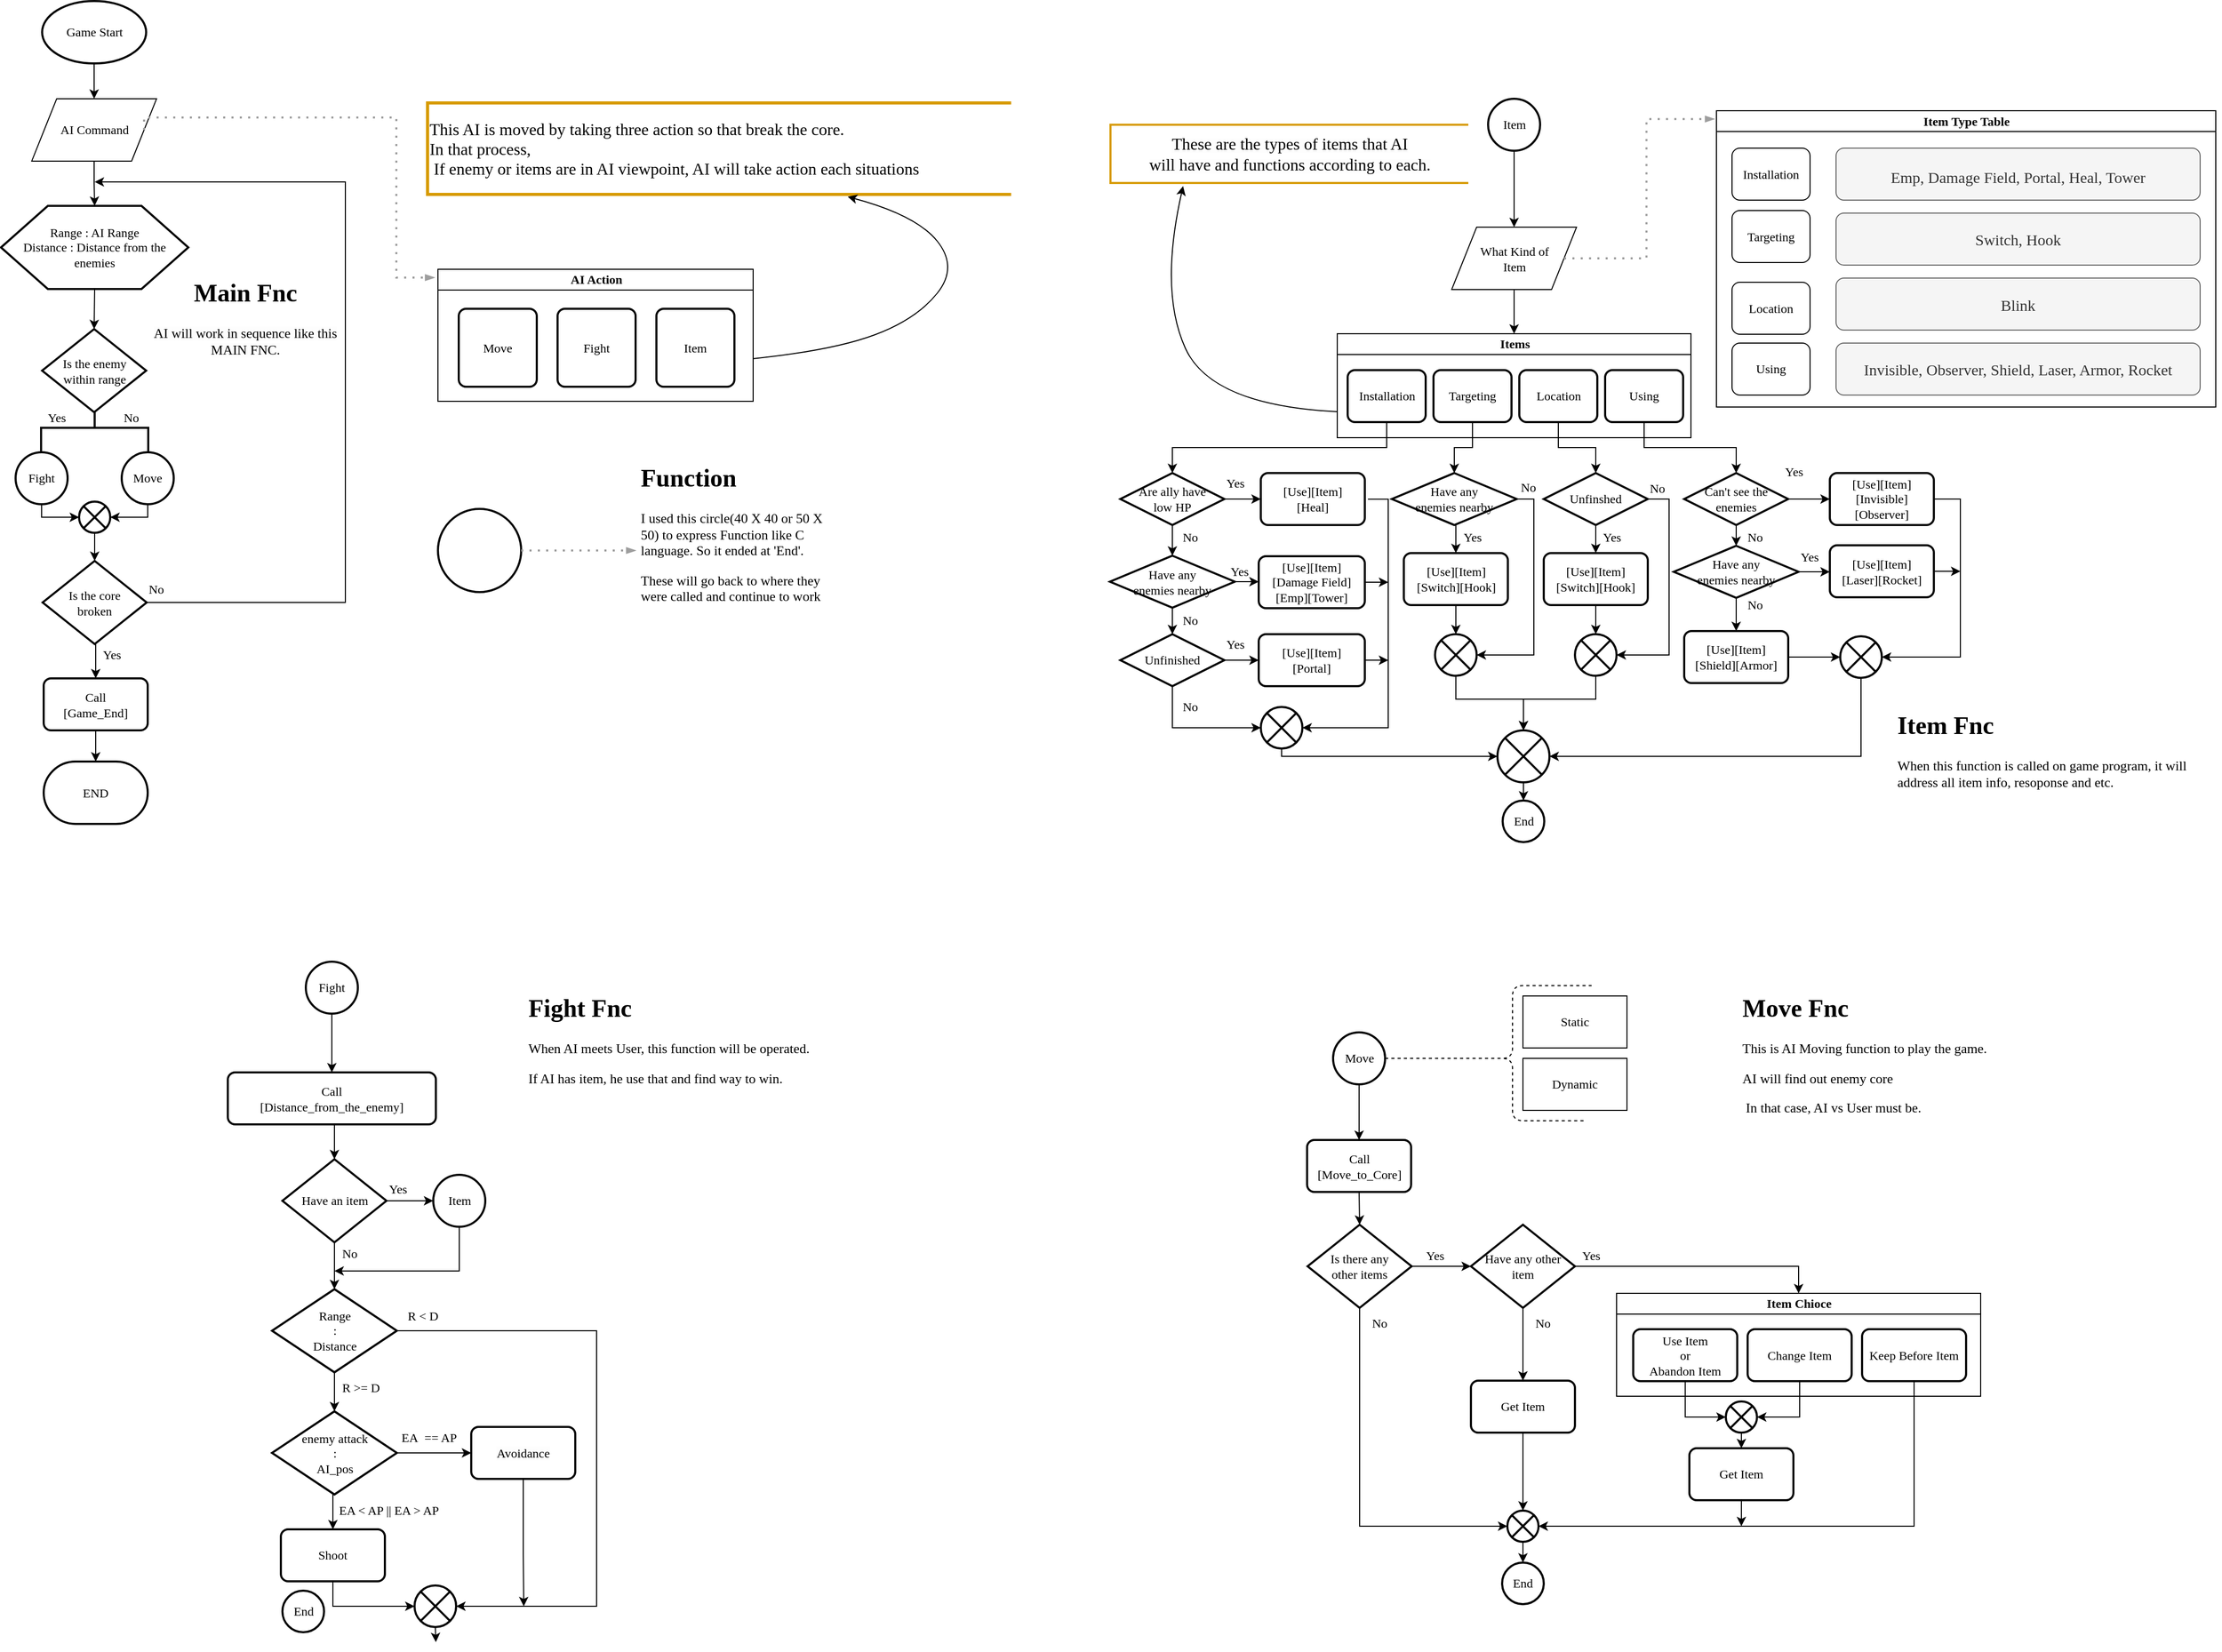 <mxfile version="11.0.2" type="device"><diagram name="Page-1" id="edf60f1a-56cd-e834-aa8a-f176f3a09ee4"><mxGraphModel dx="3555" dy="1868" grid="1" gridSize="10" guides="1" tooltips="1" connect="1" arrows="1" fold="1" page="1" pageScale="1" pageWidth="1100" pageHeight="850" background="#ffffff" math="0" shadow="0"><root><mxCell id="0"/><mxCell id="1" parent="0"/><mxCell id="eHs2BtIys1wIaoQgG901-17" value="&lt;font face=&quot;Comic Sans MS&quot;&gt;Static&lt;/font&gt;" style="whiteSpace=wrap;html=1;" parent="1" vertex="1"><mxGeometry x="1503" y="963" width="100" height="50" as="geometry"/></mxCell><mxCell id="eHs2BtIys1wIaoQgG901-19" value="&lt;font face=&quot;Comic Sans MS&quot;&gt;Dynamic&lt;/font&gt;" style="whiteSpace=wrap;html=1;" parent="1" vertex="1"><mxGeometry x="1503" y="1023" width="100" height="50" as="geometry"/></mxCell><mxCell id="0N849kArjIePHtwBcEAX-13" style="edgeStyle=orthogonalEdgeStyle;rounded=0;orthogonalLoop=1;jettySize=auto;html=1;exitX=0.5;exitY=1;exitDx=0;exitDy=0;exitPerimeter=0;entryX=0.5;entryY=0;entryDx=0;entryDy=0;" edge="1" parent="1" source="eHs2BtIys1wIaoQgG901-160" target="0N849kArjIePHtwBcEAX-12"><mxGeometry relative="1" as="geometry"/></mxCell><mxCell id="eHs2BtIys1wIaoQgG901-160" value="Game Start" style="strokeWidth=2;html=1;shape=mxgraph.flowchart.start_1;whiteSpace=wrap;fontFamily=Comic Sans MS;" parent="1" vertex="1"><mxGeometry x="79.5" y="6" width="100" height="60" as="geometry"/></mxCell><mxCell id="eHs2BtIys1wIaoQgG901-167" value="" style="strokeWidth=2;html=1;shape=mxgraph.flowchart.annotation_2;align=left;pointerEvents=1;fontFamily=Comic Sans MS;rotation=90;" parent="1" vertex="1"><mxGeometry x="104" y="365" width="52" height="103" as="geometry"/></mxCell><mxCell id="eHs2BtIys1wIaoQgG901-174" value="Is the enemy&lt;br&gt;within range" style="strokeWidth=2;html=1;shape=mxgraph.flowchart.decision;whiteSpace=wrap;fontFamily=Comic Sans MS;" parent="1" vertex="1"><mxGeometry x="79.5" y="321.5" width="100" height="80" as="geometry"/></mxCell><mxCell id="eHs2BtIys1wIaoQgG901-177" value="Yes" style="text;html=1;resizable=0;points=[];autosize=1;align=left;verticalAlign=top;spacingTop=-4;fontFamily=Comic Sans MS;" parent="1" vertex="1"><mxGeometry x="82.5" y="396.5" width="40" height="20" as="geometry"/></mxCell><mxCell id="eHs2BtIys1wIaoQgG901-178" value="No" style="text;html=1;resizable=0;points=[];autosize=1;align=left;verticalAlign=top;spacingTop=-4;fontFamily=Comic Sans MS;" parent="1" vertex="1"><mxGeometry x="156" y="396.5" width="30" height="20" as="geometry"/></mxCell><mxCell id="0N849kArjIePHtwBcEAX-10" style="edgeStyle=orthogonalEdgeStyle;rounded=0;orthogonalLoop=1;jettySize=auto;html=1;exitX=0.5;exitY=1;exitDx=0;exitDy=0;exitPerimeter=0;entryX=0;entryY=0.5;entryDx=0;entryDy=0;entryPerimeter=0;" edge="1" parent="1" source="eHs2BtIys1wIaoQgG901-186" target="0N849kArjIePHtwBcEAX-8"><mxGeometry relative="1" as="geometry"><Array as="points"><mxPoint x="79" y="503"/></Array></mxGeometry></mxCell><mxCell id="eHs2BtIys1wIaoQgG901-186" value="Fight" style="strokeWidth=2;html=1;shape=mxgraph.flowchart.start_2;whiteSpace=wrap;fontFamily=Comic Sans MS;" parent="1" vertex="1"><mxGeometry x="54" y="440" width="50" height="50" as="geometry"/></mxCell><mxCell id="BG5fwpxYY6O05YId74KN-89" style="edgeStyle=orthogonalEdgeStyle;rounded=0;orthogonalLoop=1;jettySize=auto;html=1;exitX=0.5;exitY=1;exitDx=0;exitDy=0;exitPerimeter=0;entryX=0.5;entryY=0;entryDx=0;entryDy=0;fontFamily=Comic Sans MS;fontColor=#3333FF;" parent="1" source="eHs2BtIys1wIaoQgG901-202" target="eHs2BtIys1wIaoQgG901-236" edge="1"><mxGeometry relative="1" as="geometry"/></mxCell><mxCell id="eHs2BtIys1wIaoQgG901-202" value="Item" style="strokeWidth=2;html=1;shape=mxgraph.flowchart.start_2;whiteSpace=wrap;fontFamily=Comic Sans MS;" parent="1" vertex="1"><mxGeometry x="1469.5" y="100" width="50" height="50" as="geometry"/></mxCell><mxCell id="BG5fwpxYY6O05YId74KN-90" style="edgeStyle=orthogonalEdgeStyle;rounded=0;orthogonalLoop=1;jettySize=auto;html=1;exitX=0.5;exitY=1;exitDx=0;exitDy=0;exitPerimeter=0;fontFamily=Comic Sans MS;fontColor=#3333FF;entryX=0.5;entryY=0;entryDx=0;entryDy=0;" parent="1" source="eHs2BtIys1wIaoQgG901-203" target="BG5fwpxYY6O05YId74KN-92" edge="1"><mxGeometry relative="1" as="geometry"><mxPoint x="358" y="1064" as="targetPoint"/></mxGeometry></mxCell><mxCell id="eHs2BtIys1wIaoQgG901-203" value="Fight" style="strokeWidth=2;html=1;shape=mxgraph.flowchart.start_2;whiteSpace=wrap;fontFamily=Comic Sans MS;" parent="1" vertex="1"><mxGeometry x="333" y="930" width="50" height="50" as="geometry"/></mxCell><mxCell id="eHs2BtIys1wIaoQgG901-224" value="Item Type Table" style="swimlane;html=1;startSize=20;horizontal=1;containerType=tree;fontFamily=Comic Sans MS;" parent="1" vertex="1"><mxGeometry x="1689" y="111.5" width="480" height="285" as="geometry"><mxRectangle x="1029" y="19" width="90" height="20" as="alternateBounds"/></mxGeometry></mxCell><mxCell id="eHs2BtIys1wIaoQgG901-225" value="&lt;p class=&quot;MsoNormal&quot;&gt;&lt;span lang=&quot;EN-US&quot; style=&quot;line-height: 107% ; font-size: 15px&quot;&gt;&lt;font style=&quot;font-size: 15px&quot;&gt;Emp, Damage Field, Portal, Heal, Tower&lt;/font&gt;&lt;span style=&quot;font-size: 25pt&quot;&gt;&lt;/span&gt;&lt;/span&gt;&lt;/p&gt;" style="rounded=1;whiteSpace=wrap;html=1;fontFamily=Comic Sans MS;fillColor=#f5f5f5;strokeColor=#666666;fontColor=#333333;" parent="eHs2BtIys1wIaoQgG901-224" vertex="1"><mxGeometry x="115" y="36" width="350" height="50" as="geometry"/></mxCell><mxCell id="eHs2BtIys1wIaoQgG901-227" value="&lt;font style=&quot;font-size: 15px&quot;&gt;Switch, Hook&lt;/font&gt;" style="rounded=1;whiteSpace=wrap;html=1;fontFamily=Comic Sans MS;fillColor=#f5f5f5;strokeColor=#666666;fontColor=#333333;" parent="eHs2BtIys1wIaoQgG901-224" vertex="1"><mxGeometry x="115" y="98.5" width="350" height="50" as="geometry"/></mxCell><mxCell id="eHs2BtIys1wIaoQgG901-228" value="&lt;font style=&quot;font-size: 15px&quot;&gt;Blink&lt;/font&gt;" style="rounded=1;whiteSpace=wrap;html=1;fontFamily=Comic Sans MS;fillColor=#f5f5f5;strokeColor=#666666;fontColor=#333333;" parent="eHs2BtIys1wIaoQgG901-224" vertex="1"><mxGeometry x="115" y="161" width="350" height="50" as="geometry"/></mxCell><mxCell id="eHs2BtIys1wIaoQgG901-229" value="&lt;span style=&quot;font-size: 15px&quot;&gt;Invisible, Observer, Shield, Laser, Armor, Rocket&lt;/span&gt;" style="rounded=1;whiteSpace=wrap;html=1;fontFamily=Comic Sans MS;fillColor=#f5f5f5;strokeColor=#666666;fontColor=#333333;" parent="eHs2BtIys1wIaoQgG901-224" vertex="1"><mxGeometry x="115" y="223.5" width="350" height="50" as="geometry"/></mxCell><mxCell id="eHs2BtIys1wIaoQgG901-230" value="Installation" style="rounded=1;whiteSpace=wrap;html=1;fontFamily=Comic Sans MS;" parent="eHs2BtIys1wIaoQgG901-224" vertex="1"><mxGeometry x="15" y="36" width="75" height="50" as="geometry"/></mxCell><mxCell id="eHs2BtIys1wIaoQgG901-232" value="Targeting" style="rounded=1;whiteSpace=wrap;html=1;fontFamily=Comic Sans MS;" parent="eHs2BtIys1wIaoQgG901-224" vertex="1"><mxGeometry x="15" y="96" width="75" height="50" as="geometry"/></mxCell><mxCell id="eHs2BtIys1wIaoQgG901-233" value="Location" style="rounded=1;whiteSpace=wrap;html=1;fontFamily=Comic Sans MS;" parent="eHs2BtIys1wIaoQgG901-224" vertex="1"><mxGeometry x="15" y="165" width="75" height="50" as="geometry"/></mxCell><mxCell id="eHs2BtIys1wIaoQgG901-234" value="Using" style="rounded=1;whiteSpace=wrap;html=1;fontFamily=Comic Sans MS;" parent="eHs2BtIys1wIaoQgG901-224" vertex="1"><mxGeometry x="15" y="223.5" width="75" height="50" as="geometry"/></mxCell><mxCell id="BG5fwpxYY6O05YId74KN-88" style="edgeStyle=orthogonalEdgeStyle;rounded=0;orthogonalLoop=1;jettySize=auto;html=1;exitX=0.5;exitY=1;exitDx=0;exitDy=0;entryX=0.5;entryY=0;entryDx=0;entryDy=0;fontFamily=Comic Sans MS;fontColor=#3333FF;" parent="1" source="eHs2BtIys1wIaoQgG901-236" target="eHs2BtIys1wIaoQgG901-249" edge="1"><mxGeometry relative="1" as="geometry"/></mxCell><mxCell id="eHs2BtIys1wIaoQgG901-236" value="What Kind of&lt;br&gt;Item" style="shape=parallelogram;perimeter=parallelogramPerimeter;whiteSpace=wrap;html=1;fontFamily=Comic Sans MS;" parent="1" vertex="1"><mxGeometry x="1434.5" y="223.5" width="120" height="60" as="geometry"/></mxCell><mxCell id="eHs2BtIys1wIaoQgG901-243" value="" style="edgeStyle=orthogonalEdgeStyle;fontSize=12;html=1;endArrow=blockThin;endFill=1;rounded=0;strokeWidth=2;endSize=4;startSize=4;dashed=1;dashPattern=1 3;strokeColor=#9E9E9E;exitX=1;exitY=0.5;exitDx=0;exitDy=0;entryX=-0.004;entryY=0.028;entryDx=0;entryDy=0;entryPerimeter=0;" parent="1" source="eHs2BtIys1wIaoQgG901-236" target="eHs2BtIys1wIaoQgG901-224" edge="1"><mxGeometry width="100" relative="1" as="geometry"><mxPoint x="1573.5" y="338" as="sourcePoint"/><mxPoint x="1684.5" y="220" as="targetPoint"/></mxGeometry></mxCell><mxCell id="eHs2BtIys1wIaoQgG901-249" value="Items" style="swimlane;html=1;startSize=20;horizontal=1;containerType=tree;fontFamily=Comic Sans MS;" parent="1" vertex="1"><mxGeometry x="1324.5" y="326" width="340" height="100" as="geometry"><mxRectangle x="641" y="231" width="70" height="20" as="alternateBounds"/></mxGeometry></mxCell><mxCell id="eHs2BtIys1wIaoQgG901-251" value="Installation" style="rounded=1;whiteSpace=wrap;html=1;absoluteArcSize=1;arcSize=14;strokeWidth=2;fontFamily=Comic Sans MS;" parent="eHs2BtIys1wIaoQgG901-249" vertex="1"><mxGeometry x="10" y="35" width="75" height="50" as="geometry"/></mxCell><mxCell id="eHs2BtIys1wIaoQgG901-253" value="Targeting" style="rounded=1;whiteSpace=wrap;html=1;absoluteArcSize=1;arcSize=14;strokeWidth=2;fontFamily=Comic Sans MS;" parent="eHs2BtIys1wIaoQgG901-249" vertex="1"><mxGeometry x="92.5" y="35" width="75" height="50" as="geometry"/></mxCell><mxCell id="eHs2BtIys1wIaoQgG901-254" value="Location" style="rounded=1;whiteSpace=wrap;html=1;absoluteArcSize=1;arcSize=14;strokeWidth=2;fontFamily=Comic Sans MS;" parent="eHs2BtIys1wIaoQgG901-249" vertex="1"><mxGeometry x="175" y="35" width="75" height="50" as="geometry"/></mxCell><mxCell id="eHs2BtIys1wIaoQgG901-255" value="Using" style="rounded=1;whiteSpace=wrap;html=1;absoluteArcSize=1;arcSize=14;strokeWidth=2;fontFamily=Comic Sans MS;" parent="eHs2BtIys1wIaoQgG901-249" vertex="1"><mxGeometry x="257.5" y="35" width="75" height="50" as="geometry"/></mxCell><mxCell id="eHs2BtIys1wIaoQgG901-258" style="edgeStyle=orthogonalEdgeStyle;rounded=0;orthogonalLoop=1;jettySize=auto;html=1;exitX=0.5;exitY=1;exitDx=0;exitDy=0;fontFamily=Comic Sans MS;" parent="1" source="eHs2BtIys1wIaoQgG901-251" target="eHs2BtIys1wIaoQgG901-259" edge="1"><mxGeometry relative="1" as="geometry"><mxPoint x="1372.5" y="454" as="targetPoint"/></mxGeometry></mxCell><mxCell id="eHs2BtIys1wIaoQgG901-264" style="edgeStyle=orthogonalEdgeStyle;rounded=0;orthogonalLoop=1;jettySize=auto;html=1;exitX=1;exitY=0.5;exitDx=0;exitDy=0;exitPerimeter=0;fontFamily=Comic Sans MS;entryX=0;entryY=0.5;entryDx=0;entryDy=0;" parent="1" source="eHs2BtIys1wIaoQgG901-259" target="eHs2BtIys1wIaoQgG901-262" edge="1"><mxGeometry relative="1" as="geometry"><mxPoint x="1216.5" y="505" as="targetPoint"/><Array as="points"><mxPoint x="1233.5" y="485"/><mxPoint x="1233.5" y="485"/></Array></mxGeometry></mxCell><mxCell id="eHs2BtIys1wIaoQgG901-267" value="" style="edgeStyle=orthogonalEdgeStyle;rounded=0;orthogonalLoop=1;jettySize=auto;html=1;fontFamily=Comic Sans MS;" parent="1" source="eHs2BtIys1wIaoQgG901-259" target="eHs2BtIys1wIaoQgG901-266" edge="1"><mxGeometry relative="1" as="geometry"/></mxCell><mxCell id="eHs2BtIys1wIaoQgG901-259" value="&lt;font face=&quot;Comic Sans MS&quot;&gt;Are ally have&lt;br&gt;low HP&lt;/font&gt;" style="strokeWidth=2;html=1;shape=mxgraph.flowchart.decision;whiteSpace=wrap;" parent="1" vertex="1"><mxGeometry x="1116" y="460" width="100" height="50" as="geometry"/></mxCell><mxCell id="eHs2BtIys1wIaoQgG901-269" value="" style="edgeStyle=orthogonalEdgeStyle;rounded=0;orthogonalLoop=1;jettySize=auto;html=1;fontFamily=Comic Sans MS;" parent="1" source="eHs2BtIys1wIaoQgG901-266" target="eHs2BtIys1wIaoQgG901-268" edge="1"><mxGeometry relative="1" as="geometry"/></mxCell><mxCell id="eHs2BtIys1wIaoQgG901-273" style="edgeStyle=orthogonalEdgeStyle;rounded=0;orthogonalLoop=1;jettySize=auto;html=1;exitX=1;exitY=0.5;exitDx=0;exitDy=0;exitPerimeter=0;fontFamily=Comic Sans MS;entryX=0;entryY=0.5;entryDx=0;entryDy=0;" parent="1" source="eHs2BtIys1wIaoQgG901-266" target="eHs2BtIys1wIaoQgG901-276" edge="1"><mxGeometry relative="1" as="geometry"><mxPoint x="1240" y="615" as="targetPoint"/></mxGeometry></mxCell><mxCell id="eHs2BtIys1wIaoQgG901-266" value="&lt;font face=&quot;Comic Sans MS&quot;&gt;Have any&lt;br&gt;enemies nearby&lt;/font&gt;" style="strokeWidth=2;html=1;shape=mxgraph.flowchart.decision;whiteSpace=wrap;" parent="1" vertex="1"><mxGeometry x="1106" y="539.5" width="120" height="50" as="geometry"/></mxCell><mxCell id="eHs2BtIys1wIaoQgG901-283" style="edgeStyle=orthogonalEdgeStyle;rounded=0;orthogonalLoop=1;jettySize=auto;html=1;exitX=1;exitY=0.5;exitDx=0;exitDy=0;exitPerimeter=0;fontFamily=Comic Sans MS;entryX=0;entryY=0.5;entryDx=0;entryDy=0;" parent="1" source="eHs2BtIys1wIaoQgG901-268" target="eHs2BtIys1wIaoQgG901-285" edge="1"><mxGeometry relative="1" as="geometry"><mxPoint x="1250" y="640" as="targetPoint"/></mxGeometry></mxCell><mxCell id="BG5fwpxYY6O05YId74KN-43" style="edgeStyle=orthogonalEdgeStyle;rounded=0;orthogonalLoop=1;jettySize=auto;html=1;exitX=0.5;exitY=1;exitDx=0;exitDy=0;exitPerimeter=0;entryX=0;entryY=0.5;entryDx=0;entryDy=0;entryPerimeter=0;fontFamily=Comic Sans MS;" parent="1" source="eHs2BtIys1wIaoQgG901-268" target="BG5fwpxYY6O05YId74KN-42" edge="1"><mxGeometry relative="1" as="geometry"/></mxCell><mxCell id="eHs2BtIys1wIaoQgG901-268" value="&lt;font face=&quot;Comic Sans MS&quot;&gt;Unfinished&lt;/font&gt;" style="strokeWidth=2;html=1;shape=mxgraph.flowchart.decision;whiteSpace=wrap;" parent="1" vertex="1"><mxGeometry x="1116" y="615" width="100" height="50" as="geometry"/></mxCell><mxCell id="eHs2BtIys1wIaoQgG901-261" value="Yes" style="text;html=1;resizable=0;points=[];autosize=1;align=left;verticalAlign=top;spacingTop=-4;fontFamily=Comic Sans MS;" parent="1" vertex="1"><mxGeometry x="1216" y="460" width="40" height="20" as="geometry"/></mxCell><mxCell id="eHs2BtIys1wIaoQgG901-272" style="edgeStyle=orthogonalEdgeStyle;rounded=0;orthogonalLoop=1;jettySize=auto;html=1;fontFamily=Comic Sans MS;exitX=1;exitY=0.5;exitDx=0;exitDy=0;entryX=1;entryY=0.5;entryDx=0;entryDy=0;entryPerimeter=0;" parent="1" target="BG5fwpxYY6O05YId74KN-42" edge="1"><mxGeometry relative="1" as="geometry"><mxPoint x="1294" y="705.111" as="targetPoint"/><mxPoint x="1354" y="485.111" as="sourcePoint"/><Array as="points"><mxPoint x="1373.5" y="485"/><mxPoint x="1373.5" y="705"/></Array></mxGeometry></mxCell><mxCell id="eHs2BtIys1wIaoQgG901-262" value="[Use][Item]&lt;br&gt;[Heal]" style="rounded=1;whiteSpace=wrap;html=1;absoluteArcSize=1;arcSize=14;strokeWidth=2;fontFamily=Comic Sans MS;" parent="1" vertex="1"><mxGeometry x="1251" y="460" width="100" height="50" as="geometry"/></mxCell><mxCell id="eHs2BtIys1wIaoQgG901-270" value="No" style="text;html=1;resizable=0;points=[];autosize=1;align=left;verticalAlign=top;spacingTop=-4;fontFamily=Comic Sans MS;" parent="1" vertex="1"><mxGeometry x="1173.5" y="512" width="30" height="20" as="geometry"/></mxCell><mxCell id="eHs2BtIys1wIaoQgG901-274" value="Yes" style="text;html=1;resizable=0;points=[];autosize=1;align=left;verticalAlign=top;spacingTop=-4;fontFamily=Comic Sans MS;" parent="1" vertex="1"><mxGeometry x="1220" y="544.5" width="40" height="20" as="geometry"/></mxCell><mxCell id="0N849kArjIePHtwBcEAX-1" style="edgeStyle=orthogonalEdgeStyle;rounded=0;orthogonalLoop=1;jettySize=auto;html=1;exitX=1;exitY=0.5;exitDx=0;exitDy=0;" edge="1" parent="1" source="eHs2BtIys1wIaoQgG901-276"><mxGeometry relative="1" as="geometry"><mxPoint x="1373.5" y="565.111" as="targetPoint"/></mxGeometry></mxCell><mxCell id="eHs2BtIys1wIaoQgG901-276" value="[Use][Item]&lt;br&gt;[Damage Field]&lt;br&gt;[Emp][Tower]" style="rounded=1;whiteSpace=wrap;html=1;absoluteArcSize=1;arcSize=14;strokeWidth=2;fontFamily=Comic Sans MS;" parent="1" vertex="1"><mxGeometry x="1249" y="540" width="102" height="50" as="geometry"/></mxCell><mxCell id="eHs2BtIys1wIaoQgG901-282" value="No" style="text;html=1;resizable=0;points=[];autosize=1;align=left;verticalAlign=top;spacingTop=-4;fontFamily=Comic Sans MS;" parent="1" vertex="1"><mxGeometry x="1173.5" y="592" width="30" height="20" as="geometry"/></mxCell><mxCell id="eHs2BtIys1wIaoQgG901-284" value="Yes" style="text;html=1;resizable=0;points=[];autosize=1;align=left;verticalAlign=top;spacingTop=-4;fontFamily=Comic Sans MS;" parent="1" vertex="1"><mxGeometry x="1216" y="615" width="40" height="20" as="geometry"/></mxCell><mxCell id="0N849kArjIePHtwBcEAX-2" style="edgeStyle=orthogonalEdgeStyle;rounded=0;orthogonalLoop=1;jettySize=auto;html=1;exitX=1;exitY=0.5;exitDx=0;exitDy=0;" edge="1" parent="1" source="eHs2BtIys1wIaoQgG901-285"><mxGeometry relative="1" as="geometry"><mxPoint x="1373.5" y="640.111" as="targetPoint"/></mxGeometry></mxCell><mxCell id="eHs2BtIys1wIaoQgG901-285" value="[Use][Item]&lt;br&gt;[Portal]" style="rounded=1;whiteSpace=wrap;html=1;absoluteArcSize=1;arcSize=14;strokeWidth=2;fontFamily=Comic Sans MS;" parent="1" vertex="1"><mxGeometry x="1249" y="615" width="102" height="50" as="geometry"/></mxCell><mxCell id="eHs2BtIys1wIaoQgG901-294" value="No" style="text;html=1;resizable=0;points=[];autosize=1;align=left;verticalAlign=top;spacingTop=-4;fontFamily=Comic Sans MS;" parent="1" vertex="1"><mxGeometry x="1173.5" y="675" width="30" height="20" as="geometry"/></mxCell><mxCell id="BG5fwpxYY6O05YId74KN-11" style="edgeStyle=orthogonalEdgeStyle;rounded=0;orthogonalLoop=1;jettySize=auto;html=1;exitX=0.5;exitY=1;exitDx=0;exitDy=0;entryX=0.5;entryY=0;entryDx=0;entryDy=0;fontFamily=Comic Sans MS;" parent="1" source="BG5fwpxYY6O05YId74KN-1" target="BG5fwpxYY6O05YId74KN-2" edge="1"><mxGeometry relative="1" as="geometry"/></mxCell><mxCell id="BG5fwpxYY6O05YId74KN-48" style="edgeStyle=orthogonalEdgeStyle;rounded=0;orthogonalLoop=1;jettySize=auto;html=1;exitX=1;exitY=0.5;exitDx=0;exitDy=0;entryX=1;entryY=0.5;entryDx=0;entryDy=0;entryPerimeter=0;fontFamily=Comic Sans MS;" parent="1" source="BG5fwpxYY6O05YId74KN-1" target="BG5fwpxYY6O05YId74KN-46" edge="1"><mxGeometry relative="1" as="geometry"><Array as="points"><mxPoint x="1513.5" y="485"/><mxPoint x="1513.5" y="635"/></Array></mxGeometry></mxCell><mxCell id="BG5fwpxYY6O05YId74KN-1" value="&lt;font face=&quot;Comic Sans MS&quot;&gt;&lt;span style=&quot;white-space: normal&quot;&gt;Have any&lt;/span&gt;&lt;br style=&quot;white-space: normal&quot;&gt;&lt;span style=&quot;white-space: normal&quot;&gt;enemies nearby&lt;/span&gt;&lt;/font&gt;" style="rhombus;whiteSpace=wrap;html=1;strokeWidth=2;" parent="1" vertex="1"><mxGeometry x="1377" y="460" width="120" height="50" as="geometry"/></mxCell><mxCell id="BG5fwpxYY6O05YId74KN-47" style="edgeStyle=orthogonalEdgeStyle;rounded=0;orthogonalLoop=1;jettySize=auto;html=1;exitX=0.5;exitY=1;exitDx=0;exitDy=0;entryX=0.5;entryY=0;entryDx=0;entryDy=0;entryPerimeter=0;fontFamily=Comic Sans MS;" parent="1" source="BG5fwpxYY6O05YId74KN-2" target="BG5fwpxYY6O05YId74KN-46" edge="1"><mxGeometry relative="1" as="geometry"/></mxCell><mxCell id="BG5fwpxYY6O05YId74KN-2" value="[Use][Item]&lt;br&gt;[Switch][Hook]" style="rounded=1;whiteSpace=wrap;html=1;absoluteArcSize=1;arcSize=14;strokeWidth=2;fontFamily=Comic Sans MS;" parent="1" vertex="1"><mxGeometry x="1388.5" y="537" width="100" height="50" as="geometry"/></mxCell><mxCell id="BG5fwpxYY6O05YId74KN-5" value="Yes" style="text;html=1;resizable=0;points=[];autosize=1;align=left;verticalAlign=top;spacingTop=-4;fontFamily=Comic Sans MS;" parent="1" vertex="1"><mxGeometry x="1443.5" y="512" width="40" height="20" as="geometry"/></mxCell><mxCell id="BG5fwpxYY6O05YId74KN-8" value="No" style="text;html=1;resizable=0;points=[];autosize=1;align=left;verticalAlign=top;spacingTop=-4;fontFamily=Comic Sans MS;" parent="1" vertex="1"><mxGeometry x="1498.5" y="464" width="30" height="20" as="geometry"/></mxCell><mxCell id="BG5fwpxYY6O05YId74KN-22" style="edgeStyle=orthogonalEdgeStyle;rounded=0;orthogonalLoop=1;jettySize=auto;html=1;exitX=0.5;exitY=1;exitDx=0;exitDy=0;entryX=0.5;entryY=0;entryDx=0;entryDy=0;fontFamily=Comic Sans MS;" parent="1" source="eHs2BtIys1wIaoQgG901-253" target="BG5fwpxYY6O05YId74KN-1" edge="1"><mxGeometry relative="1" as="geometry"/></mxCell><mxCell id="BG5fwpxYY6O05YId74KN-28" style="edgeStyle=orthogonalEdgeStyle;rounded=0;orthogonalLoop=1;jettySize=auto;html=1;exitX=0.5;exitY=1;exitDx=0;exitDy=0;exitPerimeter=0;entryX=0.5;entryY=0;entryDx=0;entryDy=0;fontFamily=Comic Sans MS;" parent="1" source="BG5fwpxYY6O05YId74KN-24" target="BG5fwpxYY6O05YId74KN-27" edge="1"><mxGeometry relative="1" as="geometry"/></mxCell><mxCell id="BG5fwpxYY6O05YId74KN-45" style="edgeStyle=orthogonalEdgeStyle;rounded=0;orthogonalLoop=1;jettySize=auto;html=1;exitX=1;exitY=0.5;exitDx=0;exitDy=0;exitPerimeter=0;entryX=1;entryY=0.5;entryDx=0;entryDy=0;entryPerimeter=0;fontFamily=Comic Sans MS;" parent="1" source="BG5fwpxYY6O05YId74KN-24" target="BG5fwpxYY6O05YId74KN-44" edge="1"><mxGeometry relative="1" as="geometry"><Array as="points"><mxPoint x="1643.5" y="485"/><mxPoint x="1643.5" y="635"/></Array></mxGeometry></mxCell><mxCell id="BG5fwpxYY6O05YId74KN-24" value="Unfinshed" style="strokeWidth=2;html=1;shape=mxgraph.flowchart.decision;whiteSpace=wrap;fontFamily=Comic Sans MS;" parent="1" vertex="1"><mxGeometry x="1523" y="460" width="100" height="50" as="geometry"/></mxCell><mxCell id="BG5fwpxYY6O05YId74KN-51" style="edgeStyle=orthogonalEdgeStyle;rounded=0;orthogonalLoop=1;jettySize=auto;html=1;exitX=0.5;exitY=1;exitDx=0;exitDy=0;entryX=0.5;entryY=0;entryDx=0;entryDy=0;entryPerimeter=0;fontFamily=Comic Sans MS;" parent="1" source="BG5fwpxYY6O05YId74KN-27" target="BG5fwpxYY6O05YId74KN-44" edge="1"><mxGeometry relative="1" as="geometry"/></mxCell><mxCell id="BG5fwpxYY6O05YId74KN-27" value="[Use][Item]&lt;br&gt;[Switch][Hook]" style="rounded=1;whiteSpace=wrap;html=1;absoluteArcSize=1;arcSize=14;strokeWidth=2;fontFamily=Comic Sans MS;" parent="1" vertex="1"><mxGeometry x="1523" y="537" width="100" height="50" as="geometry"/></mxCell><mxCell id="BG5fwpxYY6O05YId74KN-31" value="No" style="text;html=1;resizable=0;points=[];autosize=1;align=left;verticalAlign=top;spacingTop=-4;fontFamily=Comic Sans MS;" parent="1" vertex="1"><mxGeometry x="1623" y="465" width="30" height="20" as="geometry"/></mxCell><mxCell id="BG5fwpxYY6O05YId74KN-32" value="Yes" style="text;html=1;resizable=0;points=[];autosize=1;align=left;verticalAlign=top;spacingTop=-4;fontFamily=Comic Sans MS;" parent="1" vertex="1"><mxGeometry x="1578" y="512" width="40" height="20" as="geometry"/></mxCell><mxCell id="BG5fwpxYY6O05YId74KN-36" style="edgeStyle=orthogonalEdgeStyle;rounded=0;orthogonalLoop=1;jettySize=auto;html=1;exitX=0.5;exitY=1;exitDx=0;exitDy=0;fontFamily=Comic Sans MS;entryX=0.5;entryY=0;entryDx=0;entryDy=0;entryPerimeter=0;" parent="1" source="eHs2BtIys1wIaoQgG901-255" target="BG5fwpxYY6O05YId74KN-58" edge="1"><mxGeometry relative="1" as="geometry"><mxPoint x="1723.5" y="460" as="targetPoint"/></mxGeometry></mxCell><mxCell id="0N849kArjIePHtwBcEAX-91" style="edgeStyle=orthogonalEdgeStyle;rounded=0;orthogonalLoop=1;jettySize=auto;html=1;exitX=0.5;exitY=1;exitDx=0;exitDy=0;exitPerimeter=0;entryX=0;entryY=0.5;entryDx=0;entryDy=0;entryPerimeter=0;" edge="1" parent="1" source="BG5fwpxYY6O05YId74KN-42" target="0N849kArjIePHtwBcEAX-90"><mxGeometry relative="1" as="geometry"><Array as="points"><mxPoint x="1271" y="732.5"/></Array></mxGeometry></mxCell><mxCell id="BG5fwpxYY6O05YId74KN-42" value="" style="verticalLabelPosition=bottom;verticalAlign=top;html=1;strokeWidth=2;shape=mxgraph.flowchart.or;fontFamily=Comic Sans MS;" parent="1" vertex="1"><mxGeometry x="1251" y="685" width="40" height="40" as="geometry"/></mxCell><mxCell id="0N849kArjIePHtwBcEAX-93" style="edgeStyle=orthogonalEdgeStyle;rounded=0;orthogonalLoop=1;jettySize=auto;html=1;exitX=0.5;exitY=1;exitDx=0;exitDy=0;exitPerimeter=0;entryX=0.5;entryY=0;entryDx=0;entryDy=0;entryPerimeter=0;" edge="1" parent="1" source="BG5fwpxYY6O05YId74KN-44" target="0N849kArjIePHtwBcEAX-90"><mxGeometry relative="1" as="geometry"><mxPoint x="1540" y="717.5" as="targetPoint"/><Array as="points"><mxPoint x="1573" y="677.5"/><mxPoint x="1504" y="677.5"/></Array></mxGeometry></mxCell><mxCell id="BG5fwpxYY6O05YId74KN-44" value="" style="verticalLabelPosition=bottom;verticalAlign=top;html=1;strokeWidth=2;shape=mxgraph.flowchart.or;fontFamily=Comic Sans MS;" parent="1" vertex="1"><mxGeometry x="1553" y="615" width="40" height="40" as="geometry"/></mxCell><mxCell id="0N849kArjIePHtwBcEAX-92" style="edgeStyle=orthogonalEdgeStyle;rounded=0;orthogonalLoop=1;jettySize=auto;html=1;exitX=0.5;exitY=1;exitDx=0;exitDy=0;exitPerimeter=0;entryX=0.5;entryY=0;entryDx=0;entryDy=0;entryPerimeter=0;" edge="1" parent="1" source="BG5fwpxYY6O05YId74KN-46" target="0N849kArjIePHtwBcEAX-90"><mxGeometry relative="1" as="geometry"><Array as="points"><mxPoint x="1438" y="677.5"/><mxPoint x="1504" y="677.5"/></Array></mxGeometry></mxCell><mxCell id="BG5fwpxYY6O05YId74KN-46" value="" style="verticalLabelPosition=bottom;verticalAlign=top;html=1;strokeWidth=2;shape=mxgraph.flowchart.or;fontFamily=Comic Sans MS;" parent="1" vertex="1"><mxGeometry x="1418.5" y="615" width="40" height="40" as="geometry"/></mxCell><mxCell id="BG5fwpxYY6O05YId74KN-71" style="edgeStyle=orthogonalEdgeStyle;rounded=0;orthogonalLoop=1;jettySize=auto;html=1;exitX=1;exitY=0.5;exitDx=0;exitDy=0;fontFamily=Comic Sans MS;entryX=1;entryY=0.5;entryDx=0;entryDy=0;entryPerimeter=0;" parent="1" source="BG5fwpxYY6O05YId74KN-55" target="BG5fwpxYY6O05YId74KN-72" edge="1"><mxGeometry relative="1" as="geometry"><mxPoint x="1898" y="705" as="targetPoint"/><Array as="points"><mxPoint x="1923.5" y="485"/><mxPoint x="1923.5" y="637"/></Array></mxGeometry></mxCell><mxCell id="BG5fwpxYY6O05YId74KN-55" value="[Use][Item]&lt;br&gt;[Invisible][Observer]" style="rounded=1;whiteSpace=wrap;html=1;absoluteArcSize=1;arcSize=14;strokeWidth=2;fontFamily=Comic Sans MS;strokeColor=#000000;" parent="1" vertex="1"><mxGeometry x="1798" y="460" width="100" height="50" as="geometry"/></mxCell><mxCell id="0N849kArjIePHtwBcEAX-4" style="edgeStyle=orthogonalEdgeStyle;rounded=0;orthogonalLoop=1;jettySize=auto;html=1;exitX=1;exitY=0.5;exitDx=0;exitDy=0;" edge="1" parent="1" source="BG5fwpxYY6O05YId74KN-65"><mxGeometry relative="1" as="geometry"><mxPoint x="1923.5" y="554" as="targetPoint"/></mxGeometry></mxCell><mxCell id="BG5fwpxYY6O05YId74KN-65" value="[Use][Item]&lt;br&gt;[Laser][Rocket]" style="rounded=1;whiteSpace=wrap;html=1;absoluteArcSize=1;arcSize=14;strokeWidth=2;fontFamily=Comic Sans MS;strokeColor=#000000;" parent="1" vertex="1"><mxGeometry x="1798" y="529.5" width="100" height="50" as="geometry"/></mxCell><mxCell id="BG5fwpxYY6O05YId74KN-59" style="edgeStyle=orthogonalEdgeStyle;rounded=0;orthogonalLoop=1;jettySize=auto;html=1;exitX=1;exitY=0.5;exitDx=0;exitDy=0;exitPerimeter=0;entryX=0;entryY=0.5;entryDx=0;entryDy=0;fontFamily=Comic Sans MS;" parent="1" source="BG5fwpxYY6O05YId74KN-58" target="BG5fwpxYY6O05YId74KN-55" edge="1"><mxGeometry relative="1" as="geometry"/></mxCell><mxCell id="BG5fwpxYY6O05YId74KN-61" style="edgeStyle=orthogonalEdgeStyle;rounded=0;orthogonalLoop=1;jettySize=auto;html=1;exitX=0.5;exitY=1;exitDx=0;exitDy=0;exitPerimeter=0;fontFamily=Comic Sans MS;entryX=0.5;entryY=0;entryDx=0;entryDy=0;entryPerimeter=0;" parent="1" source="BG5fwpxYY6O05YId74KN-58" target="BG5fwpxYY6O05YId74KN-63" edge="1"><mxGeometry relative="1" as="geometry"><mxPoint x="1708" y="535" as="targetPoint"/></mxGeometry></mxCell><mxCell id="BG5fwpxYY6O05YId74KN-58" value="Can't see the&lt;br&gt;enemies" style="strokeWidth=2;html=1;shape=mxgraph.flowchart.decision;whiteSpace=wrap;fontFamily=Comic Sans MS;" parent="1" vertex="1"><mxGeometry x="1658" y="460" width="100" height="50" as="geometry"/></mxCell><mxCell id="BG5fwpxYY6O05YId74KN-60" value="Yes" style="text;html=1;resizable=0;points=[];autosize=1;align=left;verticalAlign=top;spacingTop=-4;fontFamily=Comic Sans MS;" parent="1" vertex="1"><mxGeometry x="1753" y="448.5" width="40" height="20" as="geometry"/></mxCell><mxCell id="BG5fwpxYY6O05YId74KN-62" value="No" style="text;html=1;resizable=0;points=[];autosize=1;align=left;verticalAlign=top;spacingTop=-4;fontFamily=Comic Sans MS;" parent="1" vertex="1"><mxGeometry x="1717" y="512" width="30" height="20" as="geometry"/></mxCell><mxCell id="BG5fwpxYY6O05YId74KN-68" style="edgeStyle=orthogonalEdgeStyle;rounded=0;orthogonalLoop=1;jettySize=auto;html=1;exitX=0.5;exitY=1;exitDx=0;exitDy=0;exitPerimeter=0;fontFamily=Comic Sans MS;entryX=0.5;entryY=0;entryDx=0;entryDy=0;" parent="1" source="BG5fwpxYY6O05YId74KN-63" target="BG5fwpxYY6O05YId74KN-70" edge="1"><mxGeometry relative="1" as="geometry"><mxPoint x="1708" y="615" as="targetPoint"/></mxGeometry></mxCell><mxCell id="BG5fwpxYY6O05YId74KN-86" style="edgeStyle=orthogonalEdgeStyle;rounded=0;orthogonalLoop=1;jettySize=auto;html=1;exitX=1;exitY=0.5;exitDx=0;exitDy=0;exitPerimeter=0;entryX=0;entryY=0.5;entryDx=0;entryDy=0;fontFamily=Comic Sans MS;fontColor=#3333FF;" parent="1" source="BG5fwpxYY6O05YId74KN-63" target="BG5fwpxYY6O05YId74KN-65" edge="1"><mxGeometry relative="1" as="geometry"/></mxCell><mxCell id="BG5fwpxYY6O05YId74KN-63" value="Have any&lt;br&gt;enemies nearby" style="strokeWidth=2;html=1;shape=mxgraph.flowchart.decision;whiteSpace=wrap;fontFamily=Comic Sans MS;" parent="1" vertex="1"><mxGeometry x="1648" y="530" width="120" height="50" as="geometry"/></mxCell><mxCell id="BG5fwpxYY6O05YId74KN-69" value="Yes" style="text;html=1;resizable=0;points=[];autosize=1;align=left;verticalAlign=top;spacingTop=-4;fontFamily=Comic Sans MS;" parent="1" vertex="1"><mxGeometry x="1768" y="530.5" width="40" height="20" as="geometry"/></mxCell><mxCell id="BG5fwpxYY6O05YId74KN-76" style="edgeStyle=orthogonalEdgeStyle;rounded=0;orthogonalLoop=1;jettySize=auto;html=1;exitX=1;exitY=0.5;exitDx=0;exitDy=0;entryX=0;entryY=0.5;entryDx=0;entryDy=0;entryPerimeter=0;fontFamily=Comic Sans MS;" parent="1" source="BG5fwpxYY6O05YId74KN-70" target="BG5fwpxYY6O05YId74KN-72" edge="1"><mxGeometry relative="1" as="geometry"/></mxCell><mxCell id="BG5fwpxYY6O05YId74KN-70" value="[Use][Item]&lt;br&gt;[Shield][Armor]" style="rounded=1;whiteSpace=wrap;html=1;absoluteArcSize=1;arcSize=14;strokeWidth=2;fontFamily=Comic Sans MS;strokeColor=#000000;" parent="1" vertex="1"><mxGeometry x="1658" y="612" width="100" height="50" as="geometry"/></mxCell><mxCell id="0N849kArjIePHtwBcEAX-94" style="edgeStyle=orthogonalEdgeStyle;rounded=0;orthogonalLoop=1;jettySize=auto;html=1;exitX=0.5;exitY=1;exitDx=0;exitDy=0;exitPerimeter=0;entryX=1;entryY=0.5;entryDx=0;entryDy=0;entryPerimeter=0;" edge="1" parent="1" source="BG5fwpxYY6O05YId74KN-72" target="0N849kArjIePHtwBcEAX-90"><mxGeometry relative="1" as="geometry"/></mxCell><mxCell id="BG5fwpxYY6O05YId74KN-72" value="" style="verticalLabelPosition=bottom;verticalAlign=top;html=1;strokeWidth=2;shape=mxgraph.flowchart.or;fontFamily=Comic Sans MS;" parent="1" vertex="1"><mxGeometry x="1808" y="617" width="40" height="40" as="geometry"/></mxCell><mxCell id="BG5fwpxYY6O05YId74KN-77" value="No" style="text;html=1;resizable=0;points=[];autosize=1;align=left;verticalAlign=top;spacingTop=-4;fontFamily=Comic Sans MS;" parent="1" vertex="1"><mxGeometry x="1717" y="577" width="30" height="20" as="geometry"/></mxCell><mxCell id="BG5fwpxYY6O05YId74KN-81" style="edgeStyle=orthogonalEdgeStyle;rounded=0;orthogonalLoop=1;jettySize=auto;html=1;exitX=0.5;exitY=1;exitDx=0;exitDy=0;entryX=0.5;entryY=0;entryDx=0;entryDy=0;entryPerimeter=0;fontFamily=Comic Sans MS;" parent="1" source="eHs2BtIys1wIaoQgG901-254" target="BG5fwpxYY6O05YId74KN-24" edge="1"><mxGeometry relative="1" as="geometry"/></mxCell><mxCell id="BG5fwpxYY6O05YId74KN-82" value="&lt;span style=&quot;font-family: &amp;quot;noto sans&amp;quot; , &amp;quot;noto sans jp&amp;quot; , &amp;quot;noto sans kr&amp;quot; , &amp;quot;helvetica&amp;quot; , &amp;quot;microsoft yahei&amp;quot; , &amp;quot;apple sd gothic neo&amp;quot; , &amp;quot;malgun gothic&amp;quot; , &amp;quot;맑은 고딕&amp;quot; , &amp;quot;dotum&amp;quot; , , sans-serif ; white-space: normal ; background-color: rgb(253 , 253 , 253)&quot;&gt;&lt;font style=&quot;font-size: 16px&quot;&gt;These are the types of items that AI &lt;br&gt;will have and functions according to each.&lt;/font&gt;&lt;/span&gt;" style="strokeWidth=2;html=1;shape=mxgraph.flowchart.annotation_1;align=center;pointerEvents=1;fontFamily=Comic Sans MS;verticalAlign=middle;horizontal=1;whiteSpace=wrap;fillColor=#ffe6cc;strokeColor=#d79b00;" parent="1" vertex="1"><mxGeometry x="1106.5" y="125" width="344" height="56" as="geometry"/></mxCell><mxCell id="BG5fwpxYY6O05YId74KN-83" value="" style="curved=1;endArrow=classic;html=1;fontFamily=Comic Sans MS;exitX=0;exitY=0.75;exitDx=0;exitDy=0;entryX=0.203;entryY=1.054;entryDx=0;entryDy=0;entryPerimeter=0;" parent="1" source="eHs2BtIys1wIaoQgG901-249" target="BG5fwpxYY6O05YId74KN-82" edge="1"><mxGeometry width="50" height="50" relative="1" as="geometry"><mxPoint x="1123.5" y="307.5" as="sourcePoint"/><mxPoint x="1173.5" y="257.5" as="targetPoint"/><Array as="points"><mxPoint x="1203.5" y="395"/><mxPoint x="1153.5" y="285"/></Array></mxGeometry></mxCell><mxCell id="ByhBGZNp-AV9utjoJ0ov-20" style="edgeStyle=orthogonalEdgeStyle;rounded=0;orthogonalLoop=1;jettySize=auto;html=1;exitX=0.5;exitY=1;exitDx=0;exitDy=0;entryX=0.5;entryY=0;entryDx=0;entryDy=0;entryPerimeter=0;" parent="1" source="BG5fwpxYY6O05YId74KN-92" target="BG5fwpxYY6O05YId74KN-105" edge="1"><mxGeometry relative="1" as="geometry"><mxPoint x="358.5" y="1125" as="targetPoint"/></mxGeometry></mxCell><mxCell id="BG5fwpxYY6O05YId74KN-92" value="&lt;font color=&quot;#000000&quot;&gt;Call&lt;br&gt;[Distance_from_the_enemy]&lt;br&gt;&lt;/font&gt;" style="rounded=1;whiteSpace=wrap;html=1;absoluteArcSize=1;arcSize=14;strokeWidth=2;fontFamily=Comic Sans MS;fontColor=#3333FF;align=center;" parent="1" vertex="1"><mxGeometry x="258" y="1036.5" width="200" height="50" as="geometry"/></mxCell><mxCell id="0N849kArjIePHtwBcEAX-97" style="edgeStyle=orthogonalEdgeStyle;rounded=0;orthogonalLoop=1;jettySize=auto;html=1;exitX=0.5;exitY=1;exitDx=0;exitDy=0;exitPerimeter=0;entryX=0.5;entryY=0;entryDx=0;entryDy=0;entryPerimeter=0;" edge="1" parent="1" source="BG5fwpxYY6O05YId74KN-95" target="ByhBGZNp-AV9utjoJ0ov-11"><mxGeometry relative="1" as="geometry"><mxPoint x="358.5" y="1358" as="targetPoint"/></mxGeometry></mxCell><mxCell id="0N849kArjIePHtwBcEAX-103" style="edgeStyle=orthogonalEdgeStyle;rounded=0;orthogonalLoop=1;jettySize=auto;html=1;exitX=1;exitY=0.5;exitDx=0;exitDy=0;exitPerimeter=0;entryX=1;entryY=0.5;entryDx=0;entryDy=0;entryPerimeter=0;" edge="1" parent="1" source="BG5fwpxYY6O05YId74KN-95" target="0N849kArjIePHtwBcEAX-83"><mxGeometry relative="1" as="geometry"><mxPoint x="552.5" y="1550" as="targetPoint"/><Array as="points"><mxPoint x="612.5" y="1285"/><mxPoint x="612.5" y="1550"/></Array></mxGeometry></mxCell><mxCell id="BG5fwpxYY6O05YId74KN-95" value="&lt;font color=&quot;#000000&quot;&gt;Range&lt;br&gt;:&lt;br&gt;Distance&lt;br&gt;&lt;/font&gt;" style="strokeWidth=2;html=1;shape=mxgraph.flowchart.decision;whiteSpace=wrap;fontFamily=Comic Sans MS;fontColor=#3333FF;align=center;" parent="1" vertex="1"><mxGeometry x="300.5" y="1245" width="120" height="80" as="geometry"/></mxCell><mxCell id="BG5fwpxYY6O05YId74KN-100" value="&lt;font color=&quot;#000000&quot;&gt;R &amp;gt;= D&lt;/font&gt;" style="text;html=1;resizable=0;points=[];autosize=1;align=left;verticalAlign=top;spacingTop=-4;fontFamily=Comic Sans MS;fontColor=#3333FF;" parent="1" vertex="1"><mxGeometry x="365.5" y="1330" width="50" height="20" as="geometry"/></mxCell><mxCell id="BG5fwpxYY6O05YId74KN-103" style="edgeStyle=orthogonalEdgeStyle;rounded=0;orthogonalLoop=1;jettySize=auto;html=1;exitX=1;exitY=0.5;exitDx=0;exitDy=0;exitPerimeter=0;fontFamily=Comic Sans MS;entryX=0;entryY=0.5;entryDx=0;entryDy=0;entryPerimeter=0;" parent="1" source="BG5fwpxYY6O05YId74KN-105" target="BG5fwpxYY6O05YId74KN-106" edge="1"><mxGeometry relative="1" as="geometry"><mxPoint x="465.5" y="1160" as="targetPoint"/></mxGeometry></mxCell><mxCell id="BG5fwpxYY6O05YId74KN-104" style="edgeStyle=orthogonalEdgeStyle;rounded=0;orthogonalLoop=1;jettySize=auto;html=1;exitX=0.5;exitY=1;exitDx=0;exitDy=0;exitPerimeter=0;fontFamily=Comic Sans MS;entryX=0.5;entryY=0;entryDx=0;entryDy=0;entryPerimeter=0;" parent="1" source="BG5fwpxYY6O05YId74KN-105" target="BG5fwpxYY6O05YId74KN-95" edge="1"><mxGeometry relative="1" as="geometry"><mxPoint x="360.5" y="1236" as="targetPoint"/></mxGeometry></mxCell><mxCell id="BG5fwpxYY6O05YId74KN-105" value="Have an item" style="strokeWidth=2;html=1;shape=mxgraph.flowchart.decision;whiteSpace=wrap;fontFamily=Comic Sans MS;" parent="1" vertex="1"><mxGeometry x="310.5" y="1120" width="100" height="80" as="geometry"/></mxCell><mxCell id="BG5fwpxYY6O05YId74KN-120" style="edgeStyle=orthogonalEdgeStyle;rounded=0;orthogonalLoop=1;jettySize=auto;html=1;exitX=0.5;exitY=1;exitDx=0;exitDy=0;exitPerimeter=0;fontFamily=Comic Sans MS;fontColor=#3333FF;" parent="1" source="BG5fwpxYY6O05YId74KN-106" edge="1"><mxGeometry relative="1" as="geometry"><Array as="points"><mxPoint x="480.5" y="1227.5"/><mxPoint x="360.5" y="1227.5"/></Array><mxPoint x="360.5" y="1228" as="targetPoint"/></mxGeometry></mxCell><mxCell id="BG5fwpxYY6O05YId74KN-106" value="Item" style="strokeWidth=2;html=1;shape=mxgraph.flowchart.start_2;whiteSpace=wrap;fontFamily=Comic Sans MS;" parent="1" vertex="1"><mxGeometry x="455.5" y="1135" width="50" height="50" as="geometry"/></mxCell><mxCell id="BG5fwpxYY6O05YId74KN-107" value="Yes" style="text;html=1;resizable=0;points=[];autosize=1;align=left;verticalAlign=top;spacingTop=-4;fontFamily=Comic Sans MS;" parent="1" vertex="1"><mxGeometry x="410.5" y="1138.5" width="40" height="20" as="geometry"/></mxCell><mxCell id="BG5fwpxYY6O05YId74KN-108" value="No" style="text;html=1;resizable=0;points=[];autosize=1;align=left;verticalAlign=top;spacingTop=-4;fontFamily=Comic Sans MS;" parent="1" vertex="1"><mxGeometry x="365.5" y="1201" width="30" height="20" as="geometry"/></mxCell><mxCell id="BG5fwpxYY6O05YId74KN-132" style="edgeStyle=orthogonalEdgeStyle;rounded=0;orthogonalLoop=1;jettySize=auto;html=1;exitX=0.5;exitY=1;exitDx=0;exitDy=0;entryX=0.5;entryY=1;entryDx=0;entryDy=0;fontFamily=Comic Sans MS;fontColor=#3333FF;" parent="1" edge="1"><mxGeometry relative="1" as="geometry"><mxPoint x="130" y="294" as="sourcePoint"/><mxPoint x="130" y="294" as="targetPoint"/></mxGeometry></mxCell><mxCell id="BG5fwpxYY6O05YId74KN-140" style="edgeStyle=orthogonalEdgeStyle;rounded=0;orthogonalLoop=1;jettySize=auto;html=1;exitX=0.5;exitY=1;exitDx=0;exitDy=0;entryX=0.5;entryY=0;entryDx=0;entryDy=0;entryPerimeter=0;fontFamily=Comic Sans MS;fontColor=#3333FF;" parent="1" source="BG5fwpxYY6O05YId74KN-110" target="eHs2BtIys1wIaoQgG901-174" edge="1"><mxGeometry relative="1" as="geometry"/></mxCell><mxCell id="BG5fwpxYY6O05YId74KN-110" value="&lt;font color=&quot;#000000&quot;&gt;Range : AI Range&lt;br&gt;Distance : Distance from the enemies&lt;br&gt;&lt;/font&gt;" style="shape=hexagon;perimeter=hexagonPerimeter2;whiteSpace=wrap;html=1;strokeColor=#000000;strokeWidth=2;fontFamily=Comic Sans MS;fontColor=#3333FF;align=center;" parent="1" vertex="1"><mxGeometry x="40" y="203" width="180" height="80" as="geometry"/></mxCell><mxCell id="BG5fwpxYY6O05YId74KN-114" value="&lt;font color=&quot;#000000&quot;&gt;R &amp;lt; D&lt;/font&gt;" style="text;html=1;resizable=0;points=[];autosize=1;align=left;verticalAlign=top;spacingTop=-4;fontFamily=Comic Sans MS;fontColor=#3333FF;" parent="1" vertex="1"><mxGeometry x="428.5" y="1260.5" width="40" height="20" as="geometry"/></mxCell><mxCell id="BG5fwpxYY6O05YId74KN-125" style="edgeStyle=orthogonalEdgeStyle;rounded=0;orthogonalLoop=1;jettySize=auto;html=1;exitX=1;exitY=0.5;exitDx=0;exitDy=0;exitPerimeter=0;fontFamily=Comic Sans MS;fontColor=#3333FF;" parent="1" source="BG5fwpxYY6O05YId74KN-124" edge="1"><mxGeometry relative="1" as="geometry"><mxPoint x="130" y="180" as="targetPoint"/><Array as="points"><mxPoint x="371" y="585"/><mxPoint x="371" y="180"/></Array></mxGeometry></mxCell><mxCell id="BG5fwpxYY6O05YId74KN-127" style="edgeStyle=orthogonalEdgeStyle;rounded=0;orthogonalLoop=1;jettySize=auto;html=1;exitX=0.5;exitY=1;exitDx=0;exitDy=0;exitPerimeter=0;fontFamily=Comic Sans MS;fontColor=#3333FF;entryX=0.5;entryY=0;entryDx=0;entryDy=0;" parent="1" source="BG5fwpxYY6O05YId74KN-124" target="BG5fwpxYY6O05YId74KN-129" edge="1"><mxGeometry relative="1" as="geometry"><mxPoint x="130" y="657.5" as="targetPoint"/></mxGeometry></mxCell><mxCell id="BG5fwpxYY6O05YId74KN-124" value="&lt;font color=&quot;#000000&quot;&gt;Is the core&lt;br&gt;broken&lt;br&gt;&lt;/font&gt;" style="strokeWidth=2;html=1;shape=mxgraph.flowchart.decision;whiteSpace=wrap;fontFamily=Comic Sans MS;fontColor=#3333FF;align=center;" parent="1" vertex="1"><mxGeometry x="80" y="544.5" width="100" height="80" as="geometry"/></mxCell><mxCell id="BG5fwpxYY6O05YId74KN-126" value="&lt;font color=&quot;#000000&quot;&gt;Yes&lt;/font&gt;" style="text;html=1;resizable=0;points=[];autosize=1;align=left;verticalAlign=top;spacingTop=-4;fontFamily=Comic Sans MS;fontColor=#3333FF;" parent="1" vertex="1"><mxGeometry x="135.5" y="624.5" width="40" height="20" as="geometry"/></mxCell><mxCell id="BG5fwpxYY6O05YId74KN-128" value="&lt;font color=&quot;#000000&quot;&gt;No&lt;/font&gt;" style="text;html=1;resizable=0;points=[];autosize=1;align=left;verticalAlign=top;spacingTop=-4;fontFamily=Comic Sans MS;fontColor=#3333FF;" parent="1" vertex="1"><mxGeometry x="180" y="561.5" width="30" height="20" as="geometry"/></mxCell><mxCell id="BG5fwpxYY6O05YId74KN-130" style="edgeStyle=orthogonalEdgeStyle;rounded=0;orthogonalLoop=1;jettySize=auto;html=1;exitX=0.5;exitY=1;exitDx=0;exitDy=0;fontFamily=Comic Sans MS;fontColor=#3333FF;entryX=0.5;entryY=0;entryDx=0;entryDy=0;entryPerimeter=0;" parent="1" source="BG5fwpxYY6O05YId74KN-129" target="BG5fwpxYY6O05YId74KN-131" edge="1"><mxGeometry relative="1" as="geometry"><mxPoint x="131" y="737.5" as="targetPoint"/></mxGeometry></mxCell><mxCell id="BG5fwpxYY6O05YId74KN-129" value="&lt;font color=&quot;#000000&quot;&gt;Call&lt;br&gt;[Game_End]&lt;br&gt;&lt;/font&gt;" style="rounded=1;whiteSpace=wrap;html=1;absoluteArcSize=1;arcSize=14;strokeWidth=2;fontFamily=Comic Sans MS;fontColor=#3333FF;align=center;" parent="1" vertex="1"><mxGeometry x="81" y="657.5" width="100" height="50" as="geometry"/></mxCell><mxCell id="BG5fwpxYY6O05YId74KN-131" value="&lt;font color=&quot;#000000&quot;&gt;END&lt;/font&gt;" style="strokeWidth=2;html=1;shape=mxgraph.flowchart.terminator;whiteSpace=wrap;fontFamily=Comic Sans MS;fontColor=#3333FF;align=center;" parent="1" vertex="1"><mxGeometry x="81" y="737.5" width="100" height="60" as="geometry"/></mxCell><mxCell id="BG5fwpxYY6O05YId74KN-141" value="&lt;h1&gt;&lt;font color=&quot;#000000&quot;&gt;Main Fnc&lt;/font&gt;&lt;/h1&gt;&lt;p&gt;&lt;span style=&quot;color: rgb(0 , 0 , 0) ; background-color: rgb(253 , 253 , 253)&quot;&gt;&lt;font style=&quot;font-size: 13px&quot;&gt;AI will work in sequence like this MAIN FNC.&lt;/font&gt;&lt;/span&gt;&lt;br&gt;&lt;/p&gt;" style="text;html=1;strokeColor=none;fillColor=none;spacing=5;spacingTop=-20;whiteSpace=wrap;overflow=hidden;rounded=0;fontFamily=Comic Sans MS;fontColor=#3333FF;align=center;" parent="1" vertex="1"><mxGeometry x="179.5" y="266.5" width="190" height="86" as="geometry"/></mxCell><mxCell id="0N849kArjIePHtwBcEAX-27" style="edgeStyle=orthogonalEdgeStyle;rounded=0;orthogonalLoop=1;jettySize=auto;html=1;exitX=1;exitY=0.5;exitDx=0;exitDy=0;exitPerimeter=0;entryX=0;entryY=0.5;entryDx=0;entryDy=0;" edge="1" parent="1" source="ByhBGZNp-AV9utjoJ0ov-11" target="0N849kArjIePHtwBcEAX-87"><mxGeometry relative="1" as="geometry"><mxPoint x="640" y="1527.833" as="targetPoint"/></mxGeometry></mxCell><mxCell id="0N849kArjIePHtwBcEAX-99" style="edgeStyle=orthogonalEdgeStyle;rounded=0;orthogonalLoop=1;jettySize=auto;html=1;exitX=0.5;exitY=1;exitDx=0;exitDy=0;exitPerimeter=0;entryX=0.5;entryY=0;entryDx=0;entryDy=0;" edge="1" parent="1" source="ByhBGZNp-AV9utjoJ0ov-11" target="0N849kArjIePHtwBcEAX-100"><mxGeometry relative="1" as="geometry"><mxPoint x="360.5" y="1487.5" as="targetPoint"/></mxGeometry></mxCell><mxCell id="ByhBGZNp-AV9utjoJ0ov-11" value="&lt;font face=&quot;Comic Sans MS&quot;&gt;enemy attack&lt;br&gt;:&lt;br&gt;AI_pos&lt;/font&gt;" style="strokeWidth=2;html=1;shape=mxgraph.flowchart.decision;whiteSpace=wrap;strokeColor=#000000;fillColor=none;gradientColor=#ffffff;" parent="1" vertex="1"><mxGeometry x="300.5" y="1362.5" width="120" height="80" as="geometry"/></mxCell><mxCell id="ByhBGZNp-AV9utjoJ0ov-15" value="&lt;font face=&quot;Comic Sans MS&quot;&gt;EA&amp;nbsp; == AP&amp;nbsp;&lt;/font&gt;" style="text;html=1;resizable=0;points=[];autosize=1;align=left;verticalAlign=top;spacingTop=-4;" parent="1" vertex="1"><mxGeometry x="423" y="1377.5" width="70" height="20" as="geometry"/></mxCell><mxCell id="0N849kArjIePHtwBcEAX-9" style="edgeStyle=orthogonalEdgeStyle;rounded=0;orthogonalLoop=1;jettySize=auto;html=1;exitX=0.5;exitY=1;exitDx=0;exitDy=0;exitPerimeter=0;entryX=1;entryY=0.5;entryDx=0;entryDy=0;entryPerimeter=0;" edge="1" parent="1" source="0N849kArjIePHtwBcEAX-5" target="0N849kArjIePHtwBcEAX-8"><mxGeometry relative="1" as="geometry"><Array as="points"><mxPoint x="181" y="503"/></Array></mxGeometry></mxCell><mxCell id="0N849kArjIePHtwBcEAX-5" value="Move" style="strokeWidth=2;html=1;shape=mxgraph.flowchart.start_2;whiteSpace=wrap;fontFamily=Comic Sans MS;" vertex="1" parent="1"><mxGeometry x="156" y="440" width="50" height="50" as="geometry"/></mxCell><mxCell id="0N849kArjIePHtwBcEAX-11" style="edgeStyle=orthogonalEdgeStyle;rounded=0;orthogonalLoop=1;jettySize=auto;html=1;exitX=0.5;exitY=1;exitDx=0;exitDy=0;exitPerimeter=0;entryX=0.5;entryY=0;entryDx=0;entryDy=0;entryPerimeter=0;" edge="1" parent="1" source="0N849kArjIePHtwBcEAX-8" target="BG5fwpxYY6O05YId74KN-124"><mxGeometry relative="1" as="geometry"/></mxCell><mxCell id="0N849kArjIePHtwBcEAX-8" value="" style="verticalLabelPosition=bottom;verticalAlign=top;html=1;strokeWidth=2;shape=mxgraph.flowchart.or;" vertex="1" parent="1"><mxGeometry x="115" y="487.5" width="30" height="30" as="geometry"/></mxCell><mxCell id="0N849kArjIePHtwBcEAX-14" style="edgeStyle=orthogonalEdgeStyle;rounded=0;orthogonalLoop=1;jettySize=auto;html=1;exitX=0.5;exitY=1;exitDx=0;exitDy=0;entryX=0.5;entryY=0;entryDx=0;entryDy=0;" edge="1" parent="1" source="0N849kArjIePHtwBcEAX-12" target="BG5fwpxYY6O05YId74KN-110"><mxGeometry relative="1" as="geometry"/></mxCell><mxCell id="0N849kArjIePHtwBcEAX-12" value="&lt;font face=&quot;Comic Sans MS&quot;&gt;AI Command&lt;/font&gt;" style="shape=parallelogram;perimeter=parallelogramPerimeter;whiteSpace=wrap;html=1;" vertex="1" parent="1"><mxGeometry x="69.5" y="100" width="120" height="60" as="geometry"/></mxCell><mxCell id="0N849kArjIePHtwBcEAX-42" style="edgeStyle=orthogonalEdgeStyle;rounded=0;orthogonalLoop=1;jettySize=auto;html=1;exitX=0.5;exitY=1;exitDx=0;exitDy=0;exitPerimeter=0;entryX=0.5;entryY=0;entryDx=0;entryDy=0;" edge="1" parent="1" source="0N849kArjIePHtwBcEAX-15" target="0N849kArjIePHtwBcEAX-41"><mxGeometry relative="1" as="geometry"/></mxCell><mxCell id="0N849kArjIePHtwBcEAX-15" value="Move" style="strokeWidth=2;html=1;shape=mxgraph.flowchart.start_2;whiteSpace=wrap;fontFamily=Comic Sans MS;" vertex="1" parent="1"><mxGeometry x="1320.5" y="998" width="50" height="50" as="geometry"/></mxCell><mxCell id="0N849kArjIePHtwBcEAX-17" value="" style="edgeStyle=orthogonalEdgeStyle;fontSize=12;html=1;endArrow=blockThin;endFill=1;rounded=0;strokeWidth=2;endSize=4;startSize=4;dashed=1;dashPattern=1 3;strokeColor=#9E9E9E;exitX=1;exitY=0.5;exitDx=0;exitDy=0;entryX=-0.011;entryY=0.063;entryDx=0;entryDy=0;entryPerimeter=0;" edge="1" parent="1" source="0N849kArjIePHtwBcEAX-12" target="0N849kArjIePHtwBcEAX-19"><mxGeometry width="100" relative="1" as="geometry"><mxPoint x="295.5" y="117" as="sourcePoint"/><mxPoint x="420" y="200" as="targetPoint"/><Array as="points"><mxPoint x="420" y="118"/><mxPoint x="420" y="272"/></Array></mxGeometry></mxCell><mxCell id="0N849kArjIePHtwBcEAX-18" value="&lt;font face=&quot;Comic Sans MS&quot; style=&quot;font-size: 16px&quot;&gt;This AI is moved by taking three action so that break the core.&lt;br&gt;In that process,&lt;br&gt;&amp;nbsp;If enemy or items are in AI viewpoint, AI will take action each situations&lt;/font&gt;" style="strokeWidth=3;html=1;shape=mxgraph.flowchart.annotation_1;align=left;pointerEvents=1;fillColor=#ffe6cc;strokeColor=#d79b00;" vertex="1" parent="1"><mxGeometry x="450" y="104" width="561" height="88" as="geometry"/></mxCell><mxCell id="0N849kArjIePHtwBcEAX-19" value="&lt;font face=&quot;Comic Sans MS&quot;&gt;AI Action&lt;/font&gt;" style="swimlane;html=1;startSize=20;horizontal=1;containerType=tree;" vertex="1" parent="1"><mxGeometry x="460" y="264" width="303" height="127" as="geometry"/></mxCell><mxCell id="0N849kArjIePHtwBcEAX-20" value="&lt;font face=&quot;Comic Sans MS&quot;&gt;Move&lt;/font&gt;" style="rounded=1;whiteSpace=wrap;html=1;absoluteArcSize=1;arcSize=14;strokeWidth=2;" vertex="1" parent="0N849kArjIePHtwBcEAX-19"><mxGeometry x="20" y="38" width="75" height="75" as="geometry"/></mxCell><mxCell id="0N849kArjIePHtwBcEAX-21" value="&lt;font face=&quot;Comic Sans MS&quot;&gt;Fight&lt;/font&gt;" style="rounded=1;whiteSpace=wrap;html=1;absoluteArcSize=1;arcSize=14;strokeWidth=2;" vertex="1" parent="0N849kArjIePHtwBcEAX-19"><mxGeometry x="115" y="38" width="75" height="75" as="geometry"/></mxCell><mxCell id="0N849kArjIePHtwBcEAX-22" value="&lt;font face=&quot;Comic Sans MS&quot;&gt;Item&lt;/font&gt;" style="rounded=1;whiteSpace=wrap;html=1;absoluteArcSize=1;arcSize=14;strokeWidth=2;" vertex="1" parent="0N849kArjIePHtwBcEAX-19"><mxGeometry x="210" y="38" width="75" height="75" as="geometry"/></mxCell><mxCell id="0N849kArjIePHtwBcEAX-23" value="" style="curved=1;endArrow=classic;html=1;entryX=0.72;entryY=1.025;entryDx=0;entryDy=0;entryPerimeter=0;" edge="1" parent="1" target="0N849kArjIePHtwBcEAX-18"><mxGeometry width="50" height="50" relative="1" as="geometry"><mxPoint x="763" y="350" as="sourcePoint"/><mxPoint x="660" y="172" as="targetPoint"/><Array as="points"><mxPoint x="840" y="342"/><mxPoint x="920" y="312"/><mxPoint x="960" y="262"/><mxPoint x="920" y="212"/></Array></mxGeometry></mxCell><mxCell id="0N849kArjIePHtwBcEAX-24" value="" style="strokeWidth=2;html=1;shape=mxgraph.flowchart.start_2;whiteSpace=wrap;" vertex="1" parent="1"><mxGeometry x="460" y="494.5" width="80" height="80" as="geometry"/></mxCell><mxCell id="0N849kArjIePHtwBcEAX-25" value="" style="edgeStyle=orthogonalEdgeStyle;fontSize=12;html=1;endArrow=blockThin;endFill=1;rounded=0;strokeWidth=2;endSize=4;startSize=4;dashed=1;dashPattern=1 3;strokeColor=#9E9E9E;exitX=1;exitY=0.5;exitDx=0;exitDy=0;exitPerimeter=0;entryX=0;entryY=0.5;entryDx=0;entryDy=0;" edge="1" parent="1" source="0N849kArjIePHtwBcEAX-24" target="0N849kArjIePHtwBcEAX-26"><mxGeometry width="100" relative="1" as="geometry"><mxPoint x="562.5" y="527" as="sourcePoint"/><mxPoint x="630" y="535" as="targetPoint"/><Array as="points"><mxPoint x="635" y="535"/></Array></mxGeometry></mxCell><mxCell id="0N849kArjIePHtwBcEAX-26" value="&lt;h1&gt;&lt;font face=&quot;Comic Sans MS&quot;&gt;Function&lt;/font&gt;&lt;/h1&gt;&lt;p style=&quot;font-size: 13px&quot;&gt;&lt;font style=&quot;font-size: 13px&quot; face=&quot;Comic Sans MS&quot;&gt;I used this circle(40 X 40 or 50 X 50) to express Function like C language. So it ended at 'End'.&lt;/font&gt;&lt;/p&gt;&lt;p style=&quot;font-size: 13px&quot;&gt;&lt;font style=&quot;font-size: 13px&quot; face=&quot;Comic Sans MS&quot;&gt;These will go back to where they were called and continue to work&lt;/font&gt;&lt;/p&gt;" style="text;html=1;strokeColor=none;fillColor=none;spacing=5;spacingTop=-20;whiteSpace=wrap;overflow=hidden;rounded=0;" vertex="1" parent="1"><mxGeometry x="650" y="444.5" width="190" height="180" as="geometry"/></mxCell><mxCell id="0N849kArjIePHtwBcEAX-31" value="&lt;font face=&quot;Comic Sans MS&quot;&gt;EA &amp;lt; AP || EA &amp;gt; AP&lt;/font&gt;" style="text;html=1;resizable=0;points=[];autosize=1;align=left;verticalAlign=top;spacingTop=-4;" vertex="1" parent="1"><mxGeometry x="363" y="1447.5" width="120" height="20" as="geometry"/></mxCell><mxCell id="0N849kArjIePHtwBcEAX-32" value="" style="endArrow=none;dashed=1;html=1;exitX=1;exitY=0.5;exitDx=0;exitDy=0;exitPerimeter=0;" edge="1" parent="1" source="0N849kArjIePHtwBcEAX-15"><mxGeometry width="50" height="50" relative="1" as="geometry"><mxPoint x="1433" y="1023" as="sourcePoint"/><mxPoint x="1569" y="953" as="targetPoint"/><Array as="points"><mxPoint x="1493" y="1023"/><mxPoint x="1493" y="953"/><mxPoint x="1533" y="953"/></Array></mxGeometry></mxCell><mxCell id="0N849kArjIePHtwBcEAX-38" value="" style="endArrow=none;dashed=1;html=1;exitX=1;exitY=0.5;exitDx=0;exitDy=0;exitPerimeter=0;" edge="1" parent="1" source="0N849kArjIePHtwBcEAX-15"><mxGeometry width="50" height="50" relative="1" as="geometry"><mxPoint x="1393" y="1073" as="sourcePoint"/><mxPoint x="1563" y="1083" as="targetPoint"/><Array as="points"><mxPoint x="1493" y="1023"/><mxPoint x="1493" y="1083"/><mxPoint x="1527" y="1083"/></Array></mxGeometry></mxCell><mxCell id="0N849kArjIePHtwBcEAX-44" style="edgeStyle=orthogonalEdgeStyle;rounded=0;orthogonalLoop=1;jettySize=auto;html=1;exitX=0.5;exitY=1;exitDx=0;exitDy=0;entryX=0.5;entryY=0;entryDx=0;entryDy=0;entryPerimeter=0;" edge="1" parent="1" source="0N849kArjIePHtwBcEAX-41" target="0N849kArjIePHtwBcEAX-43"><mxGeometry relative="1" as="geometry"/></mxCell><mxCell id="0N849kArjIePHtwBcEAX-41" value="&lt;font face=&quot;Comic Sans MS&quot;&gt;Call&lt;br&gt;[Move_to_Core]&lt;/font&gt;" style="rounded=1;whiteSpace=wrap;html=1;absoluteArcSize=1;arcSize=14;strokeWidth=2;" vertex="1" parent="1"><mxGeometry x="1295.5" y="1101.5" width="100" height="50" as="geometry"/></mxCell><mxCell id="0N849kArjIePHtwBcEAX-47" style="edgeStyle=orthogonalEdgeStyle;rounded=0;orthogonalLoop=1;jettySize=auto;html=1;exitX=0.5;exitY=1;exitDx=0;exitDy=0;exitPerimeter=0;entryX=0;entryY=0.5;entryDx=0;entryDy=0;entryPerimeter=0;" edge="1" parent="1" source="0N849kArjIePHtwBcEAX-43" target="0N849kArjIePHtwBcEAX-48"><mxGeometry relative="1" as="geometry"><mxPoint x="1346" y="1313" as="targetPoint"/></mxGeometry></mxCell><mxCell id="0N849kArjIePHtwBcEAX-49" style="edgeStyle=orthogonalEdgeStyle;rounded=0;orthogonalLoop=1;jettySize=auto;html=1;exitX=1;exitY=0.5;exitDx=0;exitDy=0;exitPerimeter=0;entryX=0;entryY=0.5;entryDx=0;entryDy=0;entryPerimeter=0;" edge="1" parent="1" source="0N849kArjIePHtwBcEAX-43" target="0N849kArjIePHtwBcEAX-50"><mxGeometry relative="1" as="geometry"><mxPoint x="1423" y="1223" as="targetPoint"/></mxGeometry></mxCell><mxCell id="0N849kArjIePHtwBcEAX-43" value="&lt;font face=&quot;Comic Sans MS&quot;&gt;Is there any&lt;br&gt;other items&lt;/font&gt;" style="strokeWidth=2;html=1;shape=mxgraph.flowchart.decision;whiteSpace=wrap;" vertex="1" parent="1"><mxGeometry x="1296" y="1183" width="100" height="80" as="geometry"/></mxCell><mxCell id="0N849kArjIePHtwBcEAX-61" style="edgeStyle=orthogonalEdgeStyle;rounded=0;orthogonalLoop=1;jettySize=auto;html=1;exitX=0.5;exitY=1;exitDx=0;exitDy=0;exitPerimeter=0;entryX=0.5;entryY=0;entryDx=0;entryDy=0;entryPerimeter=0;" edge="1" parent="1" source="0N849kArjIePHtwBcEAX-48" target="0N849kArjIePHtwBcEAX-63"><mxGeometry relative="1" as="geometry"><mxPoint x="1503" y="1503" as="targetPoint"/></mxGeometry></mxCell><mxCell id="0N849kArjIePHtwBcEAX-48" value="" style="verticalLabelPosition=bottom;verticalAlign=top;html=1;strokeWidth=2;shape=mxgraph.flowchart.or;" vertex="1" parent="1"><mxGeometry x="1488" y="1458" width="30" height="30" as="geometry"/></mxCell><mxCell id="0N849kArjIePHtwBcEAX-55" style="edgeStyle=orthogonalEdgeStyle;rounded=0;orthogonalLoop=1;jettySize=auto;html=1;exitX=0.5;exitY=1;exitDx=0;exitDy=0;exitPerimeter=0;entryX=0.5;entryY=0;entryDx=0;entryDy=0;" edge="1" parent="1" source="0N849kArjIePHtwBcEAX-50" target="0N849kArjIePHtwBcEAX-54"><mxGeometry relative="1" as="geometry"/></mxCell><mxCell id="0N849kArjIePHtwBcEAX-74" style="edgeStyle=orthogonalEdgeStyle;rounded=0;orthogonalLoop=1;jettySize=auto;html=1;exitX=1;exitY=0.5;exitDx=0;exitDy=0;exitPerimeter=0;entryX=0.5;entryY=0;entryDx=0;entryDy=0;" edge="1" parent="1" source="0N849kArjIePHtwBcEAX-50" target="0N849kArjIePHtwBcEAX-73"><mxGeometry relative="1" as="geometry"/></mxCell><mxCell id="0N849kArjIePHtwBcEAX-50" value="&lt;font face=&quot;Comic Sans MS&quot;&gt;Have any other&lt;br&gt;item&lt;/font&gt;" style="strokeWidth=2;html=1;shape=mxgraph.flowchart.decision;whiteSpace=wrap;" vertex="1" parent="1"><mxGeometry x="1453" y="1183" width="100" height="80" as="geometry"/></mxCell><mxCell id="0N849kArjIePHtwBcEAX-52" value="&lt;font face=&quot;Comic Sans MS&quot;&gt;Yes&lt;/font&gt;" style="text;html=1;resizable=0;points=[];autosize=1;align=left;verticalAlign=top;spacingTop=-4;" vertex="1" parent="1"><mxGeometry x="1408" y="1202.5" width="40" height="20" as="geometry"/></mxCell><mxCell id="0N849kArjIePHtwBcEAX-56" style="edgeStyle=orthogonalEdgeStyle;rounded=0;orthogonalLoop=1;jettySize=auto;html=1;exitX=0.5;exitY=1;exitDx=0;exitDy=0;entryX=0.5;entryY=0;entryDx=0;entryDy=0;entryPerimeter=0;" edge="1" parent="1" source="0N849kArjIePHtwBcEAX-54" target="0N849kArjIePHtwBcEAX-48"><mxGeometry relative="1" as="geometry"/></mxCell><mxCell id="0N849kArjIePHtwBcEAX-54" value="&lt;font face=&quot;Comic Sans MS&quot;&gt;Get Item&lt;/font&gt;" style="rounded=1;whiteSpace=wrap;html=1;absoluteArcSize=1;arcSize=14;strokeWidth=2;" vertex="1" parent="1"><mxGeometry x="1453" y="1333" width="100" height="50" as="geometry"/></mxCell><mxCell id="0N849kArjIePHtwBcEAX-58" value="&lt;font face=&quot;Comic Sans MS&quot;&gt;Yes&lt;/font&gt;" style="text;html=1;resizable=0;points=[];autosize=1;align=left;verticalAlign=top;spacingTop=-4;" vertex="1" parent="1"><mxGeometry x="1558" y="1203" width="40" height="20" as="geometry"/></mxCell><mxCell id="0N849kArjIePHtwBcEAX-59" value="&lt;font face=&quot;Comic Sans MS&quot;&gt;No&lt;/font&gt;" style="text;html=1;resizable=0;points=[];autosize=1;align=left;verticalAlign=top;spacingTop=-4;" vertex="1" parent="1"><mxGeometry x="1513" y="1268" width="30" height="20" as="geometry"/></mxCell><mxCell id="0N849kArjIePHtwBcEAX-60" value="&lt;font face=&quot;Comic Sans MS&quot;&gt;No&lt;/font&gt;" style="text;html=1;resizable=0;points=[];autosize=1;align=left;verticalAlign=top;spacingTop=-4;" vertex="1" parent="1"><mxGeometry x="1355.5" y="1268" width="30" height="20" as="geometry"/></mxCell><mxCell id="0N849kArjIePHtwBcEAX-63" value="&lt;font face=&quot;Comic Sans MS&quot;&gt;End&lt;/font&gt;" style="strokeWidth=2;html=1;shape=mxgraph.flowchart.start_2;whiteSpace=wrap;" vertex="1" parent="1"><mxGeometry x="1483" y="1508" width="40" height="40" as="geometry"/></mxCell><mxCell id="0N849kArjIePHtwBcEAX-73" value="&lt;font face=&quot;Comic Sans MS&quot;&gt;Item Chioce&lt;/font&gt;" style="swimlane;html=1;startSize=20;horizontal=1;containerType=tree;" vertex="1" parent="1"><mxGeometry x="1593" y="1249" width="350" height="99" as="geometry"/></mxCell><mxCell id="0N849kArjIePHtwBcEAX-64" value="&lt;font face=&quot;Comic Sans MS&quot;&gt;Use Item&lt;br&gt;or&lt;br&gt;Abandon Item&lt;/font&gt;" style="rounded=1;whiteSpace=wrap;html=1;absoluteArcSize=1;arcSize=14;strokeWidth=2;" vertex="1" parent="0N849kArjIePHtwBcEAX-73"><mxGeometry x="16" y="34.5" width="100" height="50" as="geometry"/></mxCell><mxCell id="0N849kArjIePHtwBcEAX-67" value="&lt;font face=&quot;Comic Sans MS&quot;&gt;Change Item&lt;/font&gt;" style="rounded=1;whiteSpace=wrap;html=1;absoluteArcSize=1;arcSize=14;strokeWidth=2;" vertex="1" parent="0N849kArjIePHtwBcEAX-73"><mxGeometry x="126" y="34.5" width="100" height="50" as="geometry"/></mxCell><mxCell id="0N849kArjIePHtwBcEAX-71" value="&lt;font face=&quot;Comic Sans MS&quot;&gt;Keep Before Item&lt;/font&gt;" style="rounded=1;whiteSpace=wrap;html=1;absoluteArcSize=1;arcSize=14;strokeWidth=2;" vertex="1" parent="0N849kArjIePHtwBcEAX-73"><mxGeometry x="236" y="34.5" width="100" height="50" as="geometry"/></mxCell><mxCell id="0N849kArjIePHtwBcEAX-79" style="edgeStyle=orthogonalEdgeStyle;rounded=0;orthogonalLoop=1;jettySize=auto;html=1;exitX=0.5;exitY=1;exitDx=0;exitDy=0;exitPerimeter=0;entryX=0.5;entryY=0;entryDx=0;entryDy=0;" edge="1" parent="1" source="0N849kArjIePHtwBcEAX-76" target="0N849kArjIePHtwBcEAX-80"><mxGeometry relative="1" as="geometry"><mxPoint x="1713" y="1403" as="targetPoint"/></mxGeometry></mxCell><mxCell id="0N849kArjIePHtwBcEAX-76" value="" style="verticalLabelPosition=bottom;verticalAlign=top;html=1;strokeWidth=2;shape=mxgraph.flowchart.or;" vertex="1" parent="1"><mxGeometry x="1698" y="1353" width="30" height="30" as="geometry"/></mxCell><mxCell id="0N849kArjIePHtwBcEAX-77" style="edgeStyle=orthogonalEdgeStyle;rounded=0;orthogonalLoop=1;jettySize=auto;html=1;exitX=0.5;exitY=1;exitDx=0;exitDy=0;entryX=0;entryY=0.5;entryDx=0;entryDy=0;entryPerimeter=0;" edge="1" parent="1" source="0N849kArjIePHtwBcEAX-64" target="0N849kArjIePHtwBcEAX-76"><mxGeometry relative="1" as="geometry"/></mxCell><mxCell id="0N849kArjIePHtwBcEAX-78" style="edgeStyle=orthogonalEdgeStyle;rounded=0;orthogonalLoop=1;jettySize=auto;html=1;exitX=0.5;exitY=1;exitDx=0;exitDy=0;entryX=1;entryY=0.5;entryDx=0;entryDy=0;entryPerimeter=0;" edge="1" parent="1" source="0N849kArjIePHtwBcEAX-67" target="0N849kArjIePHtwBcEAX-76"><mxGeometry relative="1" as="geometry"/></mxCell><mxCell id="0N849kArjIePHtwBcEAX-82" style="edgeStyle=orthogonalEdgeStyle;rounded=0;orthogonalLoop=1;jettySize=auto;html=1;exitX=0.5;exitY=1;exitDx=0;exitDy=0;" edge="1" parent="1" source="0N849kArjIePHtwBcEAX-80"><mxGeometry relative="1" as="geometry"><mxPoint x="1713" y="1473" as="targetPoint"/></mxGeometry></mxCell><mxCell id="0N849kArjIePHtwBcEAX-80" value="&lt;font face=&quot;Comic Sans MS&quot;&gt;Get Item&lt;/font&gt;" style="rounded=1;whiteSpace=wrap;html=1;absoluteArcSize=1;arcSize=14;strokeWidth=2;" vertex="1" parent="1"><mxGeometry x="1663" y="1398" width="100" height="50" as="geometry"/></mxCell><mxCell id="0N849kArjIePHtwBcEAX-81" style="edgeStyle=orthogonalEdgeStyle;rounded=0;orthogonalLoop=1;jettySize=auto;html=1;exitX=0.5;exitY=1;exitDx=0;exitDy=0;entryX=1;entryY=0.5;entryDx=0;entryDy=0;entryPerimeter=0;" edge="1" parent="1" source="0N849kArjIePHtwBcEAX-71" target="0N849kArjIePHtwBcEAX-48"><mxGeometry relative="1" as="geometry"><mxPoint x="1879" y="1463" as="targetPoint"/></mxGeometry></mxCell><mxCell id="0N849kArjIePHtwBcEAX-85" style="edgeStyle=orthogonalEdgeStyle;rounded=0;orthogonalLoop=1;jettySize=auto;html=1;exitX=0.5;exitY=1;exitDx=0;exitDy=0;exitPerimeter=0;entryX=0.5;entryY=0;entryDx=0;entryDy=0;entryPerimeter=0;" edge="1" parent="1" source="0N849kArjIePHtwBcEAX-83"><mxGeometry relative="1" as="geometry"><mxPoint x="458" y="1584.5" as="targetPoint"/></mxGeometry></mxCell><mxCell id="0N849kArjIePHtwBcEAX-83" value="" style="verticalLabelPosition=bottom;verticalAlign=top;html=1;strokeWidth=2;shape=mxgraph.flowchart.or;" vertex="1" parent="1"><mxGeometry x="437.5" y="1530" width="40" height="40" as="geometry"/></mxCell><mxCell id="0N849kArjIePHtwBcEAX-86" value="&lt;font face=&quot;Comic Sans MS&quot;&gt;End&lt;/font&gt;" style="strokeWidth=2;html=1;shape=mxgraph.flowchart.start_2;whiteSpace=wrap;" vertex="1" parent="1"><mxGeometry x="310.5" y="1535" width="40" height="40" as="geometry"/></mxCell><mxCell id="0N849kArjIePHtwBcEAX-102" style="edgeStyle=orthogonalEdgeStyle;rounded=0;orthogonalLoop=1;jettySize=auto;html=1;exitX=0.5;exitY=1;exitDx=0;exitDy=0;" edge="1" parent="1" source="0N849kArjIePHtwBcEAX-87"><mxGeometry relative="1" as="geometry"><mxPoint x="542.5" y="1550" as="targetPoint"/><Array as="points"><mxPoint x="542.5" y="1500"/></Array></mxGeometry></mxCell><mxCell id="0N849kArjIePHtwBcEAX-87" value="&lt;span style=&quot;background-color: rgb(253 , 253 , 253)&quot;&gt;&lt;font face=&quot;Comic Sans MS&quot; style=&quot;font-size: 12px&quot;&gt;Avoidance&lt;/font&gt;&lt;/span&gt;" style="rounded=1;whiteSpace=wrap;html=1;absoluteArcSize=1;arcSize=14;strokeWidth=2;" vertex="1" parent="1"><mxGeometry x="492" y="1377.5" width="100" height="50" as="geometry"/></mxCell><mxCell id="0N849kArjIePHtwBcEAX-95" style="edgeStyle=orthogonalEdgeStyle;rounded=0;orthogonalLoop=1;jettySize=auto;html=1;exitX=0.5;exitY=1;exitDx=0;exitDy=0;exitPerimeter=0;entryX=0.5;entryY=0;entryDx=0;entryDy=0;entryPerimeter=0;" edge="1" parent="1" source="0N849kArjIePHtwBcEAX-90" target="0N849kArjIePHtwBcEAX-96"><mxGeometry relative="1" as="geometry"><mxPoint x="1503.333" y="787.833" as="targetPoint"/></mxGeometry></mxCell><mxCell id="0N849kArjIePHtwBcEAX-90" value="" style="verticalLabelPosition=bottom;verticalAlign=top;html=1;strokeWidth=2;shape=mxgraph.flowchart.or;" vertex="1" parent="1"><mxGeometry x="1478.5" y="707.5" width="50" height="50" as="geometry"/></mxCell><mxCell id="0N849kArjIePHtwBcEAX-96" value="&lt;font face=&quot;Comic Sans MS&quot;&gt;End&lt;/font&gt;" style="strokeWidth=2;html=1;shape=mxgraph.flowchart.start_2;whiteSpace=wrap;" vertex="1" parent="1"><mxGeometry x="1483.5" y="775" width="40" height="40" as="geometry"/></mxCell><mxCell id="0N849kArjIePHtwBcEAX-101" style="edgeStyle=orthogonalEdgeStyle;rounded=0;orthogonalLoop=1;jettySize=auto;html=1;exitX=0.5;exitY=1;exitDx=0;exitDy=0;entryX=0;entryY=0.5;entryDx=0;entryDy=0;entryPerimeter=0;" edge="1" parent="1" source="0N849kArjIePHtwBcEAX-100" target="0N849kArjIePHtwBcEAX-83"><mxGeometry relative="1" as="geometry"/></mxCell><mxCell id="0N849kArjIePHtwBcEAX-100" value="&lt;font color=&quot;#000000&quot;&gt;Shoot&lt;/font&gt;" style="rounded=1;whiteSpace=wrap;html=1;absoluteArcSize=1;arcSize=14;strokeWidth=2;fontFamily=Comic Sans MS;fontColor=#3333FF;align=center;" vertex="1" parent="1"><mxGeometry x="309" y="1476" width="100" height="50" as="geometry"/></mxCell><mxCell id="0N849kArjIePHtwBcEAX-105" value="&lt;h1&gt;&lt;font face=&quot;Comic Sans MS&quot;&gt;Item Fnc&lt;/font&gt;&lt;/h1&gt;&lt;p&gt;&lt;font face=&quot;Comic Sans MS&quot; style=&quot;font-size: 13px&quot;&gt;When this function is called on game program, it will address all item info, resoponse and etc.&lt;/font&gt;&lt;/p&gt;" style="text;html=1;strokeColor=none;fillColor=none;spacing=5;spacingTop=-20;whiteSpace=wrap;overflow=hidden;rounded=0;" vertex="1" parent="1"><mxGeometry x="1858" y="682.5" width="316" height="95" as="geometry"/></mxCell><mxCell id="0N849kArjIePHtwBcEAX-106" value="&lt;h1&gt;&lt;font face=&quot;Comic Sans MS&quot;&gt;Fight Fnc&lt;/font&gt;&lt;/h1&gt;&lt;p style=&quot;font-size: 13px&quot;&gt;&lt;font face=&quot;Comic Sans MS&quot; style=&quot;font-size: 13px&quot;&gt;When AI meets User, this function will be operated.&lt;/font&gt;&lt;/p&gt;&lt;p style=&quot;font-size: 13px&quot;&gt;&lt;font face=&quot;Comic Sans MS&quot; style=&quot;font-size: 13px&quot;&gt;If AI has item, he use that and find way to win.&lt;/font&gt;&lt;/p&gt;" style="text;html=1;strokeColor=none;fillColor=none;spacing=5;spacingTop=-20;whiteSpace=wrap;overflow=hidden;rounded=0;" vertex="1" parent="1"><mxGeometry x="542" y="955" width="357" height="111" as="geometry"/></mxCell><mxCell id="0N849kArjIePHtwBcEAX-107" value="&lt;h1&gt;&lt;font face=&quot;Comic Sans MS&quot;&gt;Move Fnc&lt;/font&gt;&lt;/h1&gt;&lt;p style=&quot;font-size: 13px&quot;&gt;&lt;font face=&quot;Comic Sans MS&quot; style=&quot;font-size: 13px&quot;&gt;This is AI Moving function to play the game.&lt;/font&gt;&lt;/p&gt;&lt;p style=&quot;font-size: 13px&quot;&gt;&lt;font face=&quot;Comic Sans MS&quot; style=&quot;font-size: 13px&quot;&gt;AI will find out enemy core&lt;/font&gt;&lt;/p&gt;&lt;p style=&quot;font-size: 13px&quot;&gt;&lt;font face=&quot;Comic Sans MS&quot; style=&quot;font-size: 13px&quot;&gt;&amp;nbsp;In that case, AI vs User must be.&lt;/font&gt;&lt;/p&gt;" style="text;html=1;strokeColor=none;fillColor=none;spacing=5;spacingTop=-20;whiteSpace=wrap;overflow=hidden;rounded=0;" vertex="1" parent="1"><mxGeometry x="1709" y="955" width="307" height="135" as="geometry"/></mxCell></root></mxGraphModel></diagram></mxfile>